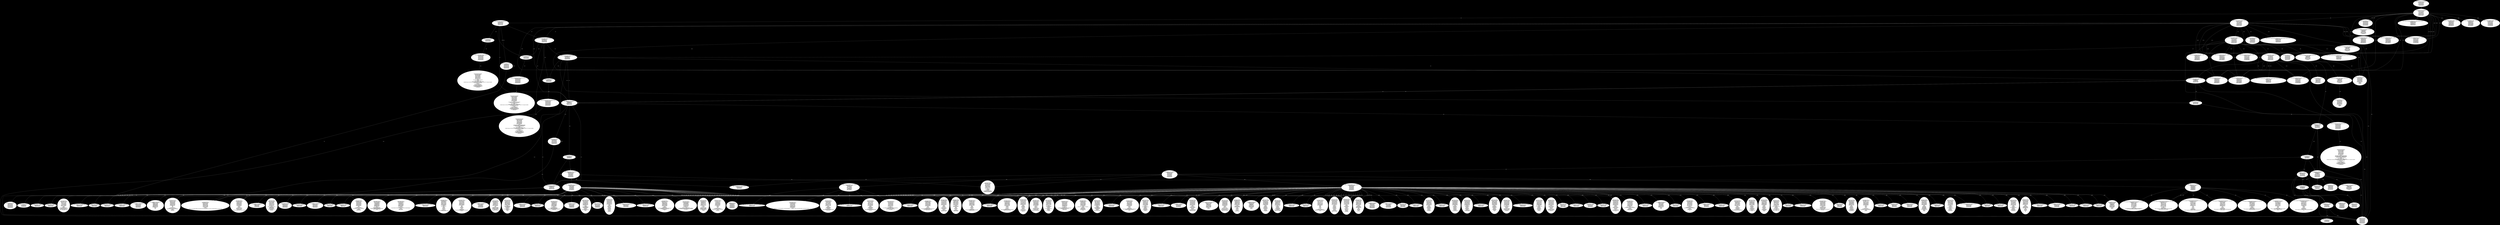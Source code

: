 digraph memory_dump_graph {
graph [bgcolor=black]
_7fff7453af81 [style=filled] [fillcolor=white] [label="GCC_except_table740
 0x7fff7453af81 (128 bytes)
5e3f323440303a38
3a3136007b526566
436f756e74733c73
776966743a3a5265
66436f756e744269
7473543c73776966
743a3a526566436f
756e744973496e6c...
Strings:
^?24@0:8:16
{RefCounts<swift::RefCountBitsT<swift::RefCountIsInline> >=\"refCounts\"{atomic<swift::RefCountBitsT<swift::RefCountIs"]
_7fff68ce71c0 [style=filled] [fillcolor=white] [label="+[Swift._SwiftObject isMemberOfClass:]
 0x7fff68ce71c0 (32 bytes)
554889e548b9f8ff
ffffff7f00004823
0f31c04839d10f94
c05dc30f1f440000"]
_100013260 [style=filled] [fillcolor=white] [label="ProtocolConformancesSection
 0x100013260 (444 bytes)
5f54744331336d65
6d6f727964756d70
6572323944656570
436c617373006400
5f00616c6c007072
6f6d707400000000
456e746572207468
652064756d702074...
Strings:
_TtC13memorydumper29DeepClass
prompt
Enter the dump to run:
You must enter something. Available dumps:
Available dumps are listed here. Pass the desired dumps as arguments, or pass \"all\" to dump all available:
Division results in an overflow
Division by zero
__TEXT
swift_getObjCClassMetadata
_TtCs12_SwiftObject
swift_getTypeContextDescriptor
swift_getExistentialTypeMetadata
objc_addLoadImageFunc
__swift5_proto"]
_1000157b0 [style=filled] [fillcolor=white] [label="ObjC class memorydumper2.DeepClass
 0x1000157b0 (216 bytes)
7857010001000000
c056010001000000
40511e68ff7f0000
0000000038000000
62b5590001000000
0200000000000000
3000000007000000
e800000010000000..."]
_1000157b0 -> _100015778 [color=white] [fontcolor=white] [label="@0"]
_1000157b0 -> _1000156c0 [color=white] [fontcolor=white] [label="@8"]
_1000157b0 -> _7fff681e5140 [color=white] [fontcolor=white] [label="@16"]
_1000157b0 -> _10059b562 [color=white] [fontcolor=white] [label="@32"]
_1000157b0 -> _100012b0c [color=white] [fontcolor=white] [label="@64"]
_1000157b0 -> _10000c400 [color=white] [fontcolor=white] [label="@88"]
_1000157b0 -> _10000c460 [color=white] [fontcolor=white] [label="@96"]
_1000157b0 -> _10000c4c0 [color=white] [fontcolor=white] [label="@104"]
_1000157b0 -> _10000ce90 [color=white] [fontcolor=white] [label="@112"]
_1000157b0 -> _10000c6e0 [color=white] [fontcolor=white] [label="@128"]
_1000157b0 -> _10000c740 [color=white] [fontcolor=white] [label="@136"]
_1000157b0 -> _10000c7a0 [color=white] [fontcolor=white] [label="@144"]
_1000157b0 -> _10000ca00 [color=white] [fontcolor=white] [label="@160"]
_1000157b0 -> _10000ca60 [color=white] [fontcolor=white] [label="@168"]
_1000157b0 -> _10000cac0 [color=white] [fontcolor=white] [label="@176"]
_1000157b0 -> _10000cd20 [color=white] [fontcolor=white] [label="@192"]
_1000157b0 -> _10000cd80 [color=white] [fontcolor=white] [label="@200"]
_1000157b0 -> _10000cde0 [color=white] [fontcolor=white] [label="@208"]
_7fff737056c4 [style=filled] [fillcolor=white] [label="GCC_except_table740
 0x7fff737056c4 (128 bytes)
696e7374616e6365
73526573706f6e64
546f53656c656374
6f723a0073657442
6f756e64734f7269
67696e3a00736574
4672616d654f7269
67696e3a00736574...
Strings:
instancesRespondToSelector:
setBoundsOrigin:
setFrameOrigin:
setContentFilters:
setAutoresizesSubviews:
setMaskView:
isSupported"]
_1000155f0 [style=filled] [fillcolor=white] [label="ObjC class memorydumper2.DeepClassSuper2
 0x1000155f0 (152 bytes)
b855010001000000
4055010001000000
40511e68ff7f0000
0000000028000000
02b9590001000000
0200000000000000
2000000007000000
a800000010000000..."]
_1000155f0 -> _1000155b8 [color=white] [fontcolor=white] [label="@0"]
_1000155f0 -> _100015540 [color=white] [fontcolor=white] [label="@8"]
_1000155f0 -> _7fff681e5140 [color=white] [fontcolor=white] [label="@16"]
_1000155f0 -> _10059b902 [color=white] [fontcolor=white] [label="@32"]
_1000155f0 -> _100012a20 [color=white] [fontcolor=white] [label="@64"]
_1000155f0 -> _10000c400 [color=white] [fontcolor=white] [label="@88"]
_1000155f0 -> _10000c460 [color=white] [fontcolor=white] [label="@96"]
_1000155f0 -> _10000c4c0 [color=white] [fontcolor=white] [label="@104"]
_1000155f0 -> _10000c850 [color=white] [fontcolor=white] [label="@112"]
_1000155f0 -> _10000c6e0 [color=white] [fontcolor=white] [label="@128"]
_1000155f0 -> _10000c740 [color=white] [fontcolor=white] [label="@136"]
_1000155f0 -> _10000c7a0 [color=white] [fontcolor=white] [label="@144"]
_10059b4c0 [style=filled] [fillcolor=white] [label="malloc 0x10059b4c0 (32 bytes)
010008a000000000
3850010001000000
7857010001000000
0000000000000000"]
_10059b4c0 -> _100015038 [color=white] [fontcolor=white] [label="@8"]
_10059b4c0 -> _100015778 [color=white] [fontcolor=white] [label="@16"]
_7fff7377eea7 [style=filled] [fillcolor=white] [label="GCC_except_table740
 0x7fff7377eea7 (128 bytes)
69734e5344696374
696f6e6172795f5f
0069734e534f626a
6563745f5f006973
4e534f7264657265
645365745f5f0069
734e534e756d6265
725f5f0069734e53...
Strings:
isNSDictionary__
isNSObject__
isNSOrderedSet__
isNSNumber__
isNSSet__
isNSString__
isNSTimeZone__
isNSValue__
refCounts
_swi"]
_7fff736fdda4 [style=filled] [fillcolor=white] [label="GCC_except_table740
 0x7fff736fdda4 (128 bytes)
636f6e666f726d73
546f50726f746f63
6f6c3a0072657370
6f6e6473546f5365
6c6563746f723a00
72657461696e0072
656c656173650061
75746f72656c6561...
Strings:
conformsToProtocol:
respondsToSelector:
retain
release
autorelease
retainCount
zone
description
debugDescription
account:didChan"]
_100012a98 [style=filled] [fillcolor=white] [label="nominal type descriptor for memorydumper2.DeepClassSuper3
 0x100012a98 (52 bytes)
500000c028fdffff
e8ffffff0cc9ffff
c40e0000e80a0000
0200000017000000
0400000001000000
1300000014000000
03000000"]
_100012a98 -> _100000004 [color=white] [fontcolor=white] [label="@32"]
_7fff86b79538 [style=filled] [fillcolor=white] [label="ObjC class __NSAtom
 0x7fff86b79538 (40 bytes)
6095b786ff7f0000
0000000000000000
40511e68ff7f0000
0000000010000000
9070500001000000"]
_7fff86b79538 -> _7fff86b79560 [color=white] [fontcolor=white] [label="@0"]
_7fff86b79538 -> _7fff681e5140 [color=white] [fontcolor=white] [label="@16"]
_7fff86b79538 -> _100507090 [color=white] [fontcolor=white] [label="@32"]
_7fff7450fdd1 [style=filled] [fillcolor=white] [label="GCC_except_table740
 0x7fff7450fdd1 (128 bytes)
40343040303a383a
3136403234403332
0063323440303a38
2331360063323440
303a383a31360056
76313640303a3800
5e7b5f4e535a6f6e
653d7d313640303a...
Strings:
@40@0:8:16@24@32
c24@0:8#16
c24@0:8:16
Vv16@0:8
^{_NSZone=}16@0:8
c24@0:8@\"Protocol\"16
@\"NSString\"16@0:8
v32@0:8@16@24
v32@0:8@\""]
_7fff68ce75f0 [style=filled] [fillcolor=white] [label="-[Swift._SwiftObject performSelector:withObject:]
 0x7fff68ce75f0 (16 bytes)
554889e54889d648
89ca5de92ebd0200"]
_10000c6e0 [style=filled] [fillcolor=white] [label="memorydumper2.DeepClassSuper2.b.getter : Swift.Int
 0x10000c6e0 (96 bytes)
554889e54883ec40
4c89e84883c01831
c9488d55e8be2000
00004889c7488975
e04889d6488b45e0
488955d84889c24c
896dd0e8ee580000
488b45d0488b4018..."]
_7fff68ce76e0 [style=filled] [fillcolor=white] [label="+[Swift._SwiftObject description]
 0x7fff68ce76e0 (48 bytes)
554889e55350e87b
ba02004889c34889
c7e89abd02004889
df89c6e880fbe1ff
4889c74883c4085b
5de9ccbb02006690"]
_7fff7377ee7a [style=filled] [fillcolor=white] [label="GCC_except_table740
 0x7fff7377ee7a (128 bytes)
69734e534346436f
6e7374616e745374
72696e675f5f0069
734e53446174615f
5f0069734e534461
74655f5f0069734e
5344696374696f6e
6172795f5f006973...
Strings:
isNSCFConstantString__
isNSData__
isNSDate__
isNSDictionary__
isNSObject__
isNSOrderedSet__
isNSNumber__
isNSSet__
isNSString__"]
_7fff736fdddb [style=filled] [fillcolor=white] [label="GCC_except_table740
 0x7fff736fdddb (128 bytes)
6175746f72656c65
6173650072657461
696e436f756e7400
7a6f6e6500646573
6372697074696f6e
0064656275674465
736372697074696f
6e006163636f756e...
Strings:
autorelease
retainCount
zone
description
debugDescription
account:didChangeWithType:inStore:oldAccount:
changeFromAccount:toAcco"]
_7fff7450fdc3 [style=filled] [fillcolor=white] [label="GCC_except_table740
 0x7fff7450fdc3 (128 bytes)
40333240303a383a
3136403234004034
3040303a383a3136
4032344033320063
323440303a382331
360063323440303a
383a313600567631
3640303a38005e7b...
Strings:
@32@0:8:16@24
@40@0:8:16@24@32
c24@0:8#16
c24@0:8:16
Vv16@0:8
^{_NSZone=}16@0:8
c24@0:8@\"Protocol\"16
@\"NSString\"16@0:8
v32@0:8@1"]
_7fff68ce7220 [style=filled] [fillcolor=white] [label="-[Swift._SwiftObject zone]
 0x7fff68ce7220 (32 bytes)
554889e5e875c002
004885c074025dc3
5de95cc00200662e
0f1f840000000000"]
_100507090 [style=filled] [fillcolor=white] [label="malloc 0x100507090 (32 bytes)
0000088000000000
e87eb686ff7f0000
6095b786ff7f0000
1841858fff7f0000"]
_100507090 -> _7fff86b67ee8 [color=white] [fontcolor=white] [label="@8"]
_100507090 -> _7fff86b79560 [color=white] [fontcolor=white] [label="@16"]
_100507090 -> _7fff8f854118 [color=white] [fontcolor=white] [label="@24"]
_100013230 [style=filled] [fillcolor=white] [label="ProtocolConformancesSection
 0x100013230 (492 bytes)
5f54744331336d65
6d6f727964756d70
6572323135446565
70436c6173735375
7065723300630000
0000000000000000
5f54744331336d65
6d6f727964756d70...
Strings:
_TtC13memorydumper215DeepClassSuper3
_TtC13memorydumper29DeepClass
prompt
Enter the dump to run:
You must enter something. Available dumps:
Available dumps are listed here. Pass the desired dumps as arguments, or pass \"all\" to dump all available:
Division results in an overflow
Division by zero
__TEXT
swift_getObjCClassMetadata
_TtCs12_SwiftObject
swift_getTypeContextDescriptor
swift_getExistentialTypeMetadata
objc_addLoadImageFunc
__swift5_proto"]
_10059b540 [style=filled] [fillcolor=white] [label="malloc 0x10059b540 (32 bytes)
0000088000000000
20a13e82ff7f0000
2880908fff7f0000
3895b786ff7f0000"]
_10059b540 -> _7fff823ea120 [color=white] [fontcolor=white] [label="@8"]
_10059b540 -> _7fff8f908028 [color=white] [fontcolor=white] [label="@16"]
_10059b540 -> _7fff86b79538 [color=white] [fontcolor=white] [label="@24"]
_7fff68d33815 [style=filled] [fillcolor=white] [label="swift::Demangle::Demangler::demangleOperatorIdentifier()::op_char_table
 0x7fff68d33815 (128 bytes)
54232c5200646573
6372697074696f6e
005440224e535374
72696e67222c522c
4300646562756744
6573637269707469
6f6e00636c6f7375
726520617267756d...
Strings:
T#,R
description
T@\"NSString\",R,C
debugDescription
closure argument was escaped in withoutActuallyEscaping block
closure argumen"]
_10059b922 [style=filled] [fillcolor=white] [label="unknown 0x10059b922 (128 bytes)
088000000000384f
010001000000f055
01000100000048a0
8f8fff7f000023dd
6f73ff7f00007825
cf68fe7f00000000
0000000000000000
0000000000000000..."]
_7fff68ce77c0 [style=filled] [fillcolor=white] [label="-[Swift._SwiftObject isNSObject__]
 0x7fff68ce77c0 (16 bytes)
554889e531c05dc3
0f1f840000000000"]
_7fff68ce7370 [style=filled] [fillcolor=white] [label="+[Swift._SwiftObject autorelease]
 0x7fff68ce7370 (16 bytes)
554889e54889f85d
c30f1f8000000000"]
_7fff68ce7300 [style=filled] [fillcolor=white] [label="-[Swift._SwiftObject _tryRetain]
 0x7fff68ce7300 (32 bytes)
554889e5e8c70afb
ff31c94885c00f95
c189c85dc3662e0f
1f84000000000090"]
_7fff8f907ff0 [style=filled] [fillcolor=white] [label="metaclass for Swift._StringBreadcrumbs
 0x7fff8f907ff0 (40 bytes)
48a08f8fff7f0000
48a08f8fff7f0000
2087620001000000
0300000031200100
e086620001000000"]
_7fff8f907ff0 -> _7fff8f8fa048 [color=white] [fontcolor=white] [label="@0"]
_7fff8f907ff0 -> _7fff8f8fa048 [color=white] [fontcolor=white] [label="@8"]
_7fff8f907ff0 -> _100628720 [color=white] [fontcolor=white] [label="@16"]
_7fff8f907ff0 -> _1006286e0 [color=white] [fontcolor=white] [label="@32"]
_7fff7450fde2 [style=filled] [fillcolor=white] [label="GCC_except_table740
 0x7fff7450fde2 (128 bytes)
63323440303a3823
3136006332344030
3a383a3136005676
313640303a38005e
7b5f4e535a6f6e65
3d7d313640303a38
0063323440303a38
402250726f746f63...
Strings:
c24@0:8#16
c24@0:8:16
Vv16@0:8
^{_NSZone=}16@0:8
c24@0:8@\"Protocol\"16
@\"NSString\"16@0:8
v32@0:8@16@24
v32@0:8@\"CKAccountStore\"16"]
_7fff68ce75d0 [style=filled] [fillcolor=white] [label="-[Swift._SwiftObject isEqual:]
 0x7fff68ce75d0 (16 bytes)
554889e531c04839
fa0f94c05dc36690"]
_7fff9005ddc0 [style=filled] [fillcolor=white] [label="Instance of Protocol
 0x7fff9005ddc0 (128 bytes)
c840858fff7f0000
4e2b1f68ff7f0000
0000000000000000
6036858fff7f0000
0000000000000000
3038858fff7f0000
0000000000000000
5038858fff7f0000..."]
_7fff7377ef19 [style=filled] [fillcolor=white] [label="GCC_except_table740
 0x7fff7377ef19 (128 bytes)
726566436f756e74
73005f7377696674
547970654d657461
64617461005f7377
696674547970654e
616d65005f737769
667456616c756500
6465627567517569...
Strings:
refCounts
_swiftTypeMetadata
_swiftTypeName
_swiftValue
debugQuickLookObject
decomposedStringWithCanonicalMapping
automaticallyN"]
_7fff8f8fa048 [style=filled] [fillcolor=white] [label="OBJC_METACLASS_$_Swift._SwiftObject
 0x7fff8f8fa048 (40 bytes)
48a08f8fff7f0000
20a08f8fff7f0000
60ba590001000000
0300000031200100
20b5590001000000"]
_7fff8f8fa048 -> _7fff8f8fa048 [color=white] [fontcolor=white] [label="@0"]
_7fff8f8fa048 -> _7fff8f8fa020 [color=white] [fontcolor=white] [label="@8"]
_7fff8f8fa048 -> _10059ba60 [color=white] [fontcolor=white] [label="@16"]
_7fff8f8fa048 -> _10059b520 [color=white] [fontcolor=white] [label="@32"]
_7fff7450fdae [style=filled] [fillcolor=white] [label="GCC_except_table740
 0x7fff7450fdae (128 bytes)
63323440303a3840
3136004000233136
40303a3800403332
40303a383a313640
3234004034304030
3a383a3136403234
4033320063323440
303a382331360063...
Strings:
c24@0:8@16
#16@0:8
@32@0:8:16@24
@40@0:8:16@24@32
c24@0:8#16
c24@0:8:16
Vv16@0:8
^{_NSZone=}16@0:8
c24@0:8@\"Protocol\"16
@\"NSSt"]
_7fff68d3381a [style=filled] [fillcolor=white] [label="swift::Demangle::Demangler::demangleOperatorIdentifier()::op_char_table
 0x7fff68d3381a (128 bytes)
6465736372697074
696f6e005440224e
53537472696e6722
2c522c4300646562
7567446573637269
7074696f6e00636c
6f73757265206172
67756d656e742077...
Strings:
description
T@\"NSString\",R,C
debugDescription
closure argument was escaped in withoutActuallyEscaping block
closure argument pas"]
_100014f80 [style=filled] [fillcolor=white] [label="_METACLASS_DATA_memorydumper2.DeepClassSuper2
 0x100014f80 (72 bytes)
8100000028000000
2800000000000000
0000000000000000
0032010001000000
0000000000000000
0000000000000000
0000000000000000
0000000000000000..."]
_100014f80 -> _100013200 [color=white] [fontcolor=white] [label="@24"]
_7fff736fdd39 [style=filled] [fillcolor=white] [label="GCC_except_table740
 0x7fff736fdd39 (128 bytes)
706572666f726d53
656c6563746f723a
776974684f626a65
63743a0070657266
6f726d53656c6563
746f723a77697468
4f626a6563743a77
6974684f626a6563...
Strings:
performSelector:withObject:
performSelector:withObject:withObject:
isProxy
isKindOfClass:
isMemberOfClass:
conformsToProtocol:"]
_7fff736fde04 [style=filled] [fillcolor=white] [label="GCC_except_table740
 0x7fff736fde04 (128 bytes)
6465627567446573
6372697074696f6e
006163636f756e74
3a6469644368616e
6765576974685479
70653a696e53746f
72653a6f6c644163
636f756e743a0063...
Strings:
debugDescription
account:didChangeWithType:inStore:oldAccount:
changeFromAccount:toAccount:
addFailureBlock:
defaultProvider"]
_7fff68ce7820 [style=filled] [fillcolor=white] [label="-[Swift._SwiftObject isNSValue__]
 0x7fff68ce7820 (16 bytes)
554889e531c05dc3
0f1f840000000000"]
_7fff7367ffbc [style=filled] [fillcolor=white] [label="GCC_except_table740
 0x7fff7367ffbc (128 bytes)
5f5474437331325f
53776966744f626a
656374005f5f5377
69667456616c7565
005f5f5377696674
4e756c6c005f5f53
776966744e617469
76654e5341727261...
Strings:
_TtCs12_SwiftObject
__SwiftValue
__SwiftNull
__SwiftNativeNSArrayBase
__SwiftNativeNSMutableArrayBase
__SwiftNativeNSDictionaryB"]
_7fff68ce7520 [style=filled] [fillcolor=white] [label="-[Swift._SwiftObject conformsToProtocol:]
 0x7fff68ce7520 (80 bytes)
554889e541565348
85d2743348bbf8ff
ffffff7f00004823
1f74244989d66690
4889df4c89f6e8fd
bb020084c0751a48
89dfe815bc020048
89c34885c075e131...
Strings:
AVSH
[A^]"]
_7fff68ce7420 [style=filled] [fillcolor=white] [label="+[Swift._SwiftObject isSubclassOfClass:]
 0x7fff68ce7420 (48 bytes)
554889e54885ff74
150f1f8000000000
4839d7740d488b7f
084885ff75f231c0
eb02b0010fb6c05d
c30f1f8000000000"]
_100015688 [style=filled] [fillcolor=white] [label="metaclass for memorydumper2.DeepClassSuper3
 0x100015688 (40 bytes)
48a08f8fff7f0000
b855010001000000
40511e68ff7f0000
0000000031200000
c0b4590001000000"]
_100015688 -> _7fff8f8fa048 [color=white] [fontcolor=white] [label="@0"]
_100015688 -> _1000155b8 [color=white] [fontcolor=white] [label="@8"]
_100015688 -> _7fff681e5140 [color=white] [fontcolor=white] [label="@16"]
_100015688 -> _10059b4c0 [color=white] [fontcolor=white] [label="@32"]
_10059b902 [style=filled] [fillcolor=white] [label="unknown 0x10059b902 (128 bytes)
088000000000f04f
010001000000c056
0100010000000000
0000000000000000
088000000000384f
010001000000f055
01000100000048a0
8f8fff7f000023dd..."]
_7fff68ce7200 [style=filled] [fillcolor=white] [label="-[Swift._SwiftObject self]
 0x7fff68ce7200 (16 bytes)
554889e54889f85d
c30f1f8000000000"]
_7fff68d2f383 [style=filled] [fillcolor=white] [label="swift_instantiateObjCClass::ImageInfo
 0x7fff68d2f383 (128 bytes)
686173680054512c
4e2c520066617374
657374456e636f64
696e6700005f5474
437334315f5f5377
6966744e61746976
654e534172726179
57697468436f6e74...
Strings:
hash
TQ,N,R
fastestEncoding
_TtCs41__SwiftNativeNSArrayWithContiguousStorage
_TtCs20_SwiftNSMutableArray
v32@0:8"]
_10059b562 [style=filled] [fillcolor=white] [label="unknown 0x10059b562 (128 bytes)
0880000000006051
0100010000000000
0000000000000000
0000000000000000
088000000000a850
010001000000b057
0100010000000000
000000000000eba5..."]
_7fff736fdd28 [style=filled] [fillcolor=white] [label="GCC_except_table740
 0x7fff736fdd28 (128 bytes)
706572666f726d53
656c6563746f723a
00706572666f726d
53656c6563746f72
3a776974684f626a
6563743a00706572
666f726d53656c65
63746f723a776974...
Strings:
performSelector:
performSelector:withObject:
performSelector:withObject:withObject:
isProxy
isKindOfClass:
isMemberOfClass:
conf"]
_7fff68ce71e0 [style=filled] [fillcolor=white] [label="-[Swift._SwiftObject isMemberOfClass:]
 0x7fff68ce71e0 (32 bytes)
554889e548b9f8ff
ffffff7f00004823
0f31c04839d10f94
c05dc30f1f440000"]
_7fff823e9c68 [style=filled] [fillcolor=white] [label="_OBJC_METACLASS_RO_$_Swift._SwiftObject
 0x7fff823e9c68 (72 bytes)
0300000028000000
2800000000000000
0000000000000000
bcff6773ff7f0000
60973e82ff7f0000
509c3e82ff7f0000
0000000000000000
0000000000000000..."]
_7fff823e9c68 -> _7fff7367ffbc [color=white] [fontcolor=white] [label="@24"]
_7fff823e9c68 -> _7fff823e9760 [color=white] [fontcolor=white] [label="@32"]
_7fff823e9c68 -> _7fff823e9c50 [color=white] [fontcolor=white] [label="@40"]
_7fff68ce7800 [style=filled] [fillcolor=white] [label="-[Swift._SwiftObject isNSString__]
 0x7fff68ce7800 (16 bytes)
554889e531c05dc3
0f1f840000000000"]
_7fff8f8f9510 [style=filled] [fillcolor=white] [label="OBJC_IVAR_$_Swift._SwiftObject with unmangled suffix \".isa\"
 0x7fff8f8f9510 (8 bytes)
0000000000000000"]
_7fff68ce7350 [style=filled] [fillcolor=white] [label="+[Swift._SwiftObject retain]
 0x7fff68ce7350 (16 bytes)
554889e54889f85d
c30f1f8000000000"]
_100628720 [style=filled] [fillcolor=white] [label="malloc 0x100628720 (64 bytes)
23dd6f73ff7f0000
f00d5ee700000000
0000000000000000
0000000000000000
0000000000000000
0000000000000000
0100000000000000
2087620001000000"]
_7fff7377ef09 [style=filled] [fillcolor=white] [label="GCC_except_table740
 0x7fff7377ef09 (128 bytes)
69734e5356616c75
655f5f0069736100
726566436f756e74
73005f7377696674
547970654d657461
64617461005f7377
696674547970654e
616d65005f737769...
Strings:
isNSValue__
refCounts
_swiftTypeMetadata
_swiftTypeName
_swiftValue
debugQuickLookObject
decomposedStringWithCanonicalMappin"]
_7fff7377ee10 [style=filled] [fillcolor=white] [label="GCC_except_table740
 0x7fff7377ee10 (128 bytes)
5f69734465616c6c
6f636174696e6700
5f74727952657461
696e00616c6c6f77
735765616b526566
6572656e63650072
657461696e576561
6b5265666572656e...
Strings:
_isDeallocating
_tryRetain
allowsWeakReference
retainWeakReference
_copyDescription
_cfTypeID
isNSArray__
isNSCFConstantString__"]
_7fff68ce7380 [style=filled] [fillcolor=white] [label="+[Swift._SwiftObject retainCount]
 0x7fff68ce7380 (16 bytes)
554889e548c7c0ff
ffffff5dc30f1f00"]
_7fff8f8fa020 [style=filled] [fillcolor=white] [label="ObjC class Swift._SwiftObject
 0x7fff8f8fa020 (40 bytes)
49a08f8fffff1d00
0000000000000000
40511e68ff7f0000
0000000018000000
40b5590001000000"]
_7fff8f8fa020 -> _7fff681e5140 [color=white] [fontcolor=white] [label="@16"]
_7fff8f8fa020 -> _10059b540 [color=white] [fontcolor=white] [label="@32"]
_7fff7377eeed [style=filled] [fillcolor=white] [label="GCC_except_table740
 0x7fff7377eeed (128 bytes)
69734e5353747269
6e675f5f0069734e
5354696d655a6f6e
655f5f0069734e53
56616c75655f5f00
6973610072656643
6f756e7473005f73
7769667454797065...
Strings:
isNSString__
isNSTimeZone__
isNSValue__
refCounts
_swiftTypeMetadata
_swiftTypeName
_swiftValue
debugQuickLookObject
decompo"]
_7fff7374b8dc [style=filled] [fillcolor=white] [label="GCC_except_table740
 0x7fff7374b8dc (128 bytes)
696e7374616e6365
4d6574686f64466f
7253656c6563746f
723a00696e646578
65734f6641646465
644f626a65637473
006964656e746966
696572466f724f62...
Strings:
instanceMethodForSelector:
indexesOfAddedObjects
identifierForObjectAtopAddedImmutableObject:
_identifiersAtopByIdentifier
_adde"]
_7fff7377eed6 [style=filled] [fillcolor=white] [label="GCC_except_table740
 0x7fff7377eed6 (128 bytes)
69734e534e756d62
65725f5f0069734e
535365745f5f0069
734e53537472696e
675f5f0069734e53
54696d655a6f6e65
5f5f0069734e5356
616c75655f5f0069...
Strings:
isNSNumber__
isNSSet__
isNSString__
isNSTimeZone__
isNSValue__
refCounts
_swiftTypeMetadata
_swiftTypeName
_swiftValue
debug"]
_7fff737084cd [style=filled] [fillcolor=white] [label="GCC_except_table740
 0x7fff737084cd (128 bytes)
646f65734e6f7452
65636f676e697a65
53656c6563746f72
3a0075726c526571
7565737400646174
61436f6e73756d65
720055524c007363
68656d6500697352...
Strings:
doesNotRecognizeSelector:
urlRequest
dataConsumer
scheme
isResourceRequest
isSystemImageRequest
host
initWithURLRequest:data"]
_7fff68d3380a [style=filled] [fillcolor=white] [label="swift::Demangle::Demangler::demangleOperatorIdentifier()::op_char_table
 0x7fff68d3380a (128 bytes)
7375706572636c61
73730054232c5200
6465736372697074
696f6e005440224e
53537472696e6722
2c522c4300646562
7567446573637269
7074696f6e00636c...
Strings:
superclass
T#,R
description
T@\"NSString\",R,C
debugDescription
closure argument was escaped in withoutActuallyEscaping block
clos"]
_7fff68ce75c0 [style=filled] [fillcolor=white] [label="-[Swift._SwiftObject hash]
 0x7fff68ce75c0 (16 bytes)
554889e54889f85d
c30f1f8000000000"]
_7fff823ea090 [style=filled] [fillcolor=white] [label="_OBJC_$_INSTANCE_VARIABLES_Swift._SwiftObject
 0x7fff823ea090 (72 bytes)
2000000002000000
10958f8fff7f0000
15ef7773ff7f0000
981d5174ff7f0000
0300000008000000
18958f8fff7f0000
19ef7773ff7f0000
8daf5374ff7f0000..."]
_7fff823ea090 -> _7fff8f8f9510 [color=white] [fontcolor=white] [label="@8"]
_7fff823ea090 -> _7fff7377ef15 [color=white] [fontcolor=white] [label="@16"]
_7fff823ea090 -> _7fff74511d98 [color=white] [fontcolor=white] [label="@24"]
_7fff823ea090 -> _7fff8f8f9518 [color=white] [fontcolor=white] [label="@40"]
_7fff823ea090 -> _7fff7377ef19 [color=white] [fontcolor=white] [label="@48"]
_7fff823ea090 -> _7fff7453af8d [color=white] [fontcolor=white] [label="@56"]
_100015540 [style=filled] [fillcolor=white] [label="ObjC class memorydumper2.DeepClassSuper1
 0x100015540 (120 bytes)
0855010001000000
20a08f8fff7f0000
40511e68ff7f0000
0000000020000000
22b9590001000000
0200000000000000
1800000007000000
8800000010000000..."]
_100015540 -> _100015508 [color=white] [fontcolor=white] [label="@0"]
_100015540 -> _7fff8f8fa020 [color=white] [fontcolor=white] [label="@8"]
_100015540 -> _7fff681e5140 [color=white] [fontcolor=white] [label="@16"]
_100015540 -> _10059b922 [color=white] [fontcolor=white] [label="@32"]
_100015540 -> _1000129b0 [color=white] [fontcolor=white] [label="@64"]
_100015540 -> _10000c400 [color=white] [fontcolor=white] [label="@88"]
_100015540 -> _10000c460 [color=white] [fontcolor=white] [label="@96"]
_100015540 -> _10000c4c0 [color=white] [fontcolor=white] [label="@104"]
_100015540 -> _10000c570 [color=white] [fontcolor=white] [label="@112"]
_1005070b0 [style=filled] [fillcolor=white] [label="malloc 0x1005070b0 (32 bytes)
0100088006000000
787eb686ff7f0000
0000000000000000
0000000000000000"]
_7fff7450fdbb [style=filled] [fillcolor=white] [label="GCC_except_table740
 0x7fff7450fdbb (128 bytes)
23313640303a3800
40333240303a383a
3136403234004034
3040303a383a3136
4032344033320063
323440303a382331
360063323440303a
383a313600567631...
Strings:
#16@0:8
@32@0:8:16@24
@40@0:8:16@24@32
c24@0:8#16
c24@0:8:16
Vv16@0:8
^{_NSZone=}16@0:8
c24@0:8@\"Protocol\"16
@\"NSString\"16@0:8"]
_100014ec8 [style=filled] [fillcolor=white] [label="_METACLASS_DATA_memorydumper2.DeepClassSuper1
 0x100014ec8 (72 bytes)
8100000028000000
2800000000000000
0000000000000000
d031010001000000
0000000000000000
0000000000000000
0000000000000000
0000000000000000..."]
_100014ec8 -> _1000131d0 [color=white] [fontcolor=white] [label="@24"]
_1000129b0 [style=filled] [fillcolor=white] [label="nominal type descriptor for memorydumper2.DeepClassSuper1
 0x1000129b0 (52 bytes)
5000008010feffff
e8ffffffb4c9ffff
740f000000000000
020000000f000000
0500000001000000
0a0000000b000000
04000000"]
_1000129b0 -> _100000005 [color=white] [fontcolor=white] [label="@32"]
_7fff736fdd1d [style=filled] [fillcolor=white] [label="GCC_except_table740
 0x7fff736fdd1d (128 bytes)
636c617373007365
6c6600706572666f
726d53656c656374
6f723a0070657266
6f726d53656c6563
746f723a77697468
4f626a6563743a00
706572666f726d53...
Strings:
class
self
performSelector:
performSelector:withObject:
performSelector:withObject:withObject:
isProxy
isKindOfClass:
isMemberOf"]
_7fff823ea120 [style=filled] [fillcolor=white] [label="_OBJC_CLASS_RO_$_Swift._SwiftObject
 0x7fff823ea120 (72 bytes)
0200000000000000
1000000000000000
0000000000000000
bcff6773ff7f0000
b09c3e82ff7f0000
509c3e82ff7f0000
90a03e82ff7f0000
0000000000000000..."]
_7fff823ea120 -> _7fff7367ffbc [color=white] [fontcolor=white] [label="@24"]
_7fff823ea120 -> _7fff823e9cb0 [color=white] [fontcolor=white] [label="@32"]
_7fff823ea120 -> _7fff823e9c50 [color=white] [fontcolor=white] [label="@40"]
_7fff823ea120 -> _7fff823ea090 [color=white] [fontcolor=white] [label="@48"]
_7fff823ea120 -> _7fff823ea0d8 [color=white] [fontcolor=white] [label="@64"]
_7fff7374b8c9 [style=filled] [fillcolor=white] [label="GCC_except_table740
 0x7fff7374b8c9 (128 bytes)
6d6574686f64466f
7253656c6563746f
723a00696e737461
6e63654d6574686f
64466f7253656c65
63746f723a00696e
64657865734f6641
646465644f626a65...
Strings:
methodForSelector:
instanceMethodForSelector:
indexesOfAddedObjects
identifierForObjectAtopAddedImmutableObject:
_identifiersAto"]
_7fff68ce7320 [style=filled] [fillcolor=white] [label="-[Swift._SwiftObject allowsWeakReference]
 0x7fff68ce7320 (16 bytes)
554889e5e8670bfb
ff34010fb6c05dc3"]
_7fff681e5140 [style=filled] [fillcolor=white] [label="_objc_empty_cache
 0x7fff681e5140 (128 bytes)
0000000000000000
0000000000000000
0000000000000000
0000000000000000
0000000000000000
0000000000000000
0000000000000000
0000000000000000..."]
_10000c400 [style=filled] [fillcolor=white] [label="memorydumper2.DeepClassSuper1.a.getter : Swift.Int
 0x10000c400 (96 bytes)
554889e54883ec40
4c89e84883c01031
c9488d55e8be2000
00004889c7488975
e04889d6488b45e0
488955d84889c24c
896dd0e8ce5b0000
488b45d0488b4010..."]
_7fff7450fe01 [style=filled] [fillcolor=white] [label="GCC_except_table740
 0x7fff7450fe01 (128 bytes)
5e7b5f4e535a6f6e
653d7d313640303a
380063323440303a
38402250726f746f
636f6c2231360040
224e53537472696e
6722313640303a38
0076333240303a38...
Strings:
^{_NSZone=}16@0:8
c24@0:8@\"Protocol\"16
@\"NSString\"16@0:8
v32@0:8@16@24
v32@0:8@\"CKAccountStore\"16@\"CKStoreAccount\"24
@\"NSObject<"]
_1000131d0 [style=filled] [fillcolor=white] [label="ProtocolConformancesSection
 0x1000131d0 (588 bytes)
5f54744331336d65
6d6f727964756d70
6572323135446565
70436c6173735375
7065723100610000
0000000000000000
5f54744331336d65
6d6f727964756d70...
Strings:
_TtC13memorydumper215DeepClassSuper1
_TtC13memorydumper215DeepClassSuper2
_TtC13memorydumper215DeepClassSuper3
_TtC13memorydumper29DeepClass
prompt
Enter the dump to run:
You must enter something. Available dumps:
Available dumps are listed here. Pass the desired dumps as arguments, or pass \"all\" to dump all available:
Division results in an overflow
Division by zero
__TEXT
swift_getObjCClassMetadata
_TtCs12_SwiftObject
swift_getTypeContextDescriptor
swift_getExistentialTypeMetadata
objc_addLoadImageFunc
__swift5_proto"]
_7fff7377ee20 [style=filled] [fillcolor=white] [label="GCC_except_table740
 0x7fff7377ee20 (128 bytes)
5f74727952657461
696e00616c6c6f77
735765616b526566
6572656e63650072
657461696e576561
6b5265666572656e
6365005f636f7079
4465736372697074...
Strings:
_tryRetain
allowsWeakReference
retainWeakReference
_copyDescription
_cfTypeID
isNSArray__
isNSCFConstantString__
isNSData__
isNS"]
_7fff68ce7170 [style=filled] [fillcolor=white] [label="-[Swift._SwiftObject class]
 0x7fff68ce7170 (32 bytes)
554889e548b8f8ff
ffffff7f00004823
075dc3662e0f1f84
00000000000f1f00"]
_10000c7a0 [style=filled] [fillcolor=white] [label="memorydumper2.DeepClassSuper2.b.modify : Swift.Int
 0x10000c7a0 (64 bytes)
554889e541554883
ec184983c51831c0
89c1ba2100000048
897df04c89ef488b
75f04c896de8e83b
580000488d050e00
0000488b55e84883
c418415d5dc36690"]
_7fff7370e08c [style=filled] [fillcolor=white] [label="GCC_except_table740
 0x7fff7370e08c (128 bytes)
6973537562636c61
73734f66436c6173
733a006c69627261
72794d616e616765
723a70726f766964
654c6f63616c5265
736f757263653a72
65636f7264436c61...
Strings:
isSubclassOfClass:
libraryManager:provideLocalResource:recordClass:completionHandler:
invoke
taskIdentifier
addBarrierBlock:"]
_10000cd80 [style=filled] [fillcolor=white] [label="memorydumper2.DeepClass.d.setter : Swift.Int
 0x10000cd80 (96 bytes)
554889e54883ec40
4c89e84883c02831
c9488d55e8be2100
000048897de04889
c7488975d84889d6
488b45d8488955d0
4889c24c896dc8e8
4a520000488b45c8..."]
_7fff7377eee3 [style=filled] [fillcolor=white] [label="GCC_except_table740
 0x7fff7377eee3 (128 bytes)
69734e535365745f
5f0069734e535374
72696e675f5f0069
734e5354696d655a
6f6e655f5f006973
4e5356616c75655f
5f00697361007265
66436f756e747300...
Strings:
isNSSet__
isNSString__
isNSTimeZone__
isNSValue__
refCounts
_swiftTypeMetadata
_swiftTypeName
_swiftValue
debugQuickLookObje"]
_7fff8f8f9518 [style=filled] [fillcolor=white] [label="OBJC_IVAR_$_Swift._SwiftObject with unmangled suffix \".refCounts\"
 0x7fff8f8f9518 (8 bytes)
0800000000000000"]
_7fff7450fd4d [style=filled] [fillcolor=white] [label="GCC_except_table740
 0x7fff7450fd4d (128 bytes)
76313640303a3800
40323440303a3840
3f31360040323440
303a383a31360076
323440303a384031
3600403f00403136
40303a380040224e
5342756e646c6522...
Strings:
v16@0:8
@24@0:8@?16
@24@0:8:16
v24@0:8@16
@16@0:8
@\"NSBundle\"
@\"NSString\"
v24@0:8@?16
Q16@0:8
c24@0:8@16
#16@0:8
@32@0:8:16"]
_7fff68d33837 [style=filled] [fillcolor=white] [label="swift::Demangle::Demangler::demangleOperatorIdentifier()::op_char_table
 0x7fff68d33837 (128 bytes)
6465627567446573
6372697074696f6e
00636c6f73757265
20617267756d656e
7420776173206573
636170656420696e
20776974686f7574
41637475616c6c79...
Strings:
debugDescription
closure argument was escaped in withoutActuallyEscaping block
closure argument passed as @noescape to Objective"]
_100013200 [style=filled] [fillcolor=white] [label="ProtocolConformancesSection
 0x100013200 (540 bytes)
5f54744331336d65
6d6f727964756d70
6572323135446565
70436c6173735375
7065723200620000
0000000000000000
5f54744331336d65
6d6f727964756d70...
Strings:
_TtC13memorydumper215DeepClassSuper2
_TtC13memorydumper215DeepClassSuper3
_TtC13memorydumper29DeepClass
prompt
Enter the dump to run:
You must enter something. Available dumps:
Available dumps are listed here. Pass the desired dumps as arguments, or pass \"all\" to dump all available:
Division results in an overflow
Division by zero
__TEXT
swift_getObjCClassMetadata
_TtCs12_SwiftObject
swift_getTypeContextDescriptor
swift_getExistentialTypeMetadata
objc_addLoadImageFunc
__swift5_proto"]
_7fff736fdd0d [style=filled] [fillcolor=white] [label="GCC_except_table740
 0x7fff736fdd0d (128 bytes)
6861736800737570
6572636c61737300
636c617373007365
6c6600706572666f
726d53656c656374
6f723a0070657266
6f726d53656c6563
746f723a77697468...
Strings:
hash
superclass
class
self
performSelector:
performSelector:withObject:
performSelector:withObject:withObject:
isProxy
isKindOfC"]
_7fff68ce77f0 [style=filled] [fillcolor=white] [label="-[Swift._SwiftObject isNSSet__]
 0x7fff68ce77f0 (16 bytes)
554889e531c05dc3
0f1f840000000000"]
_7fff736fddf8 [style=filled] [fillcolor=white] [label="GCC_except_table740
 0x7fff736fddf8 (128 bytes)
6465736372697074
696f6e0064656275
6744657363726970
74696f6e00616363
6f756e743a646964
4368616e67655769
7468547970653a69
6e53746f72653a6f...
Strings:
description
debugDescription
account:didChangeWithType:inStore:oldAccount:
changeFromAccount:toAccount:
addFailureBlock:
default"]
_7fff68ce7510 [style=filled] [fillcolor=white] [label="+[Swift._SwiftObject instanceMethodForSelector:]
 0x7fff68ce7510 (16 bytes)
554889e54889d65d
e943bc02000f1f00"]
_7fff68ce71a0 [style=filled] [fillcolor=white] [label="-[Swift._SwiftObject superclass]
 0x7fff68ce71a0 (32 bytes)
554889e548b8f8ff
ffffff7f00004823
07488b40085dc366
0f1f840000000000"]
_10000c850 [style=filled] [fillcolor=white] [label="memorydumper2.DeepClassSuper2.__allocating_init() -> memorydumper2.DeepClassSuper2
 0x10000c850 (48 bytes)
554889e5415550be
20000000ba070000
004c89efe8975700
004989c5e80f0000
004883c408415d5d
c30f1f8000000000"]
_7fff68ce7450 [style=filled] [fillcolor=white] [label="+[Swift._SwiftObject respondsToSelector:]
 0x7fff68ce7450 (48 bytes)
4885d2741d554889
e548b8f8ffffffff
7f00004823074889
c74889d65de906bd
020031c0c3662e0f
1f84000000000090"]
_7fff68ce74f0 [style=filled] [fillcolor=white] [label="-[Swift._SwiftObject methodForSelector:]
 0x7fff68ce74f0 (32 bytes)
554889e553504889
d3e884be02004889
c74889de4883c408
5b5de951bc020090"]
_7fff736fdc58 [style=filled] [fillcolor=white] [label="GCC_except_table740
 0x7fff736fdc58 (128 bytes)
6465616c6c6f6300
706c7567696e4c6f
6164656400706c75
67696e556e6c6f61
646564006163636f
756e744164646564
3a006163636f756e
744368616e676564...
Strings:
dealloc
pluginLoaded
pluginUnloaded
accountAdded:
accountChanged:
accountRemoved:
accountsDidNotChange
donating:
removing:
donat"]
_7fff68ce72e0 [style=filled] [fillcolor=white] [label="-[Swift._SwiftObject retainCount]
 0x7fff68ce72e0 (16 bytes)
554889e55de9e603
fbff660f1f440000"]
_7fff7377ee53 [style=filled] [fillcolor=white] [label="GCC_except_table740
 0x7fff7377ee53 (128 bytes)
5f636f7079446573
6372697074696f6e
005f636654797065
49440069734e5341
727261795f5f0069
734e534346436f6e
7374616e74537472
696e675f5f006973...
Strings:
_copyDescription
_cfTypeID
isNSArray__
isNSCFConstantString__
isNSData__
isNSDate__
isNSDictionary__
isNSObject__
isNSOrderedSet"]
_100015778 [style=filled] [fillcolor=white] [label="metaclass for memorydumper2.DeepClass
 0x100015778 (40 bytes)
48a08f8fff7f0000
8856010001000000
40b9590001000000
0300000031200100
a0b4590001000000"]
_100015778 -> _7fff8f8fa048 [color=white] [fontcolor=white] [label="@0"]
_100015778 -> _100015688 [color=white] [fontcolor=white] [label="@8"]
_100015778 -> _10059b940 [color=white] [fontcolor=white] [label="@16"]
_100015778 -> _10059b4a0 [color=white] [fontcolor=white] [label="@32"]
_10059b4a0 [style=filled] [fillcolor=white] [label="malloc 0x10059b4a0 (32 bytes)
010008a000000000
f050010001000000
0000000000000000
0000000000000000"]
_10059b4a0 -> _1000150f0 [color=white] [fontcolor=white] [label="@8"]
_7fff7371a5fa [style=filled] [fillcolor=white] [label="GCC_except_table740
 0x7fff7371a5fa (128 bytes)
616c6c6f63005f77
65616b4c69627261
72794d616e616765
7200696e69745769
74684c6962726172
794d616e61676572
3a007765616b4c69
62726172794d616e...
Strings:
alloc
_weakLibraryManager
initWithLibraryManager:
weakLibraryManager
setWeakLibraryManager:
_sessionLock
_sizeOfResourcesToUploa"]
_100012b0c [style=filled] [fillcolor=white] [label="nominal type descriptor for memorydumper2.DeepClass
 0x100012b0c (52 bytes)
500000c0b4fcffff
ecfffffff8fefeff
6c0e00007a0a0000
020000001b000000
0400000001000000
1700000018000000
03000000"]
_100012b0c -> _100000004 [color=white] [fontcolor=white] [label="@32"]
_7fff68c96640 [style=filled] [fillcolor=white] [label="swift_deletedMethodError
 0x7fff68c96640 (32 bytes)
554889e5488d35b3
aa090031ff31c0e8
1cfeffff662e0f1f
8400000000006690"]
_7fff68ce74d0 [style=filled] [fillcolor=white] [label="+[Swift._SwiftObject methodForSelector:]
 0x7fff68ce74d0 (32 bytes)
554889e553504889
d3e8a4be02004889
c74889de4883c408
5b5de971bc020090"]
_10000ca00 [style=filled] [fillcolor=white] [label="memorydumper2.DeepClassSuper3.c.getter : Swift.Int
 0x10000ca00 (96 bytes)
554889e54883ec40
4c89e84883c02031
c9488d55e8be2000
00004889c7488975
e04889d6488b45e0
488955d84889c24c
896dd0e8ce550000
488b45d0488b4020..."]
_7fff68ce7600 [style=filled] [fillcolor=white] [label="-[Swift._SwiftObject performSelector:withObject:withObject:]
 0x7fff68ce7600 (32 bytes)
554889e54889d648
89ca4c89c15de91b
bd0200662e0f1f84
00000000000f1f00"]
_7fff68ce72c0 [style=filled] [fillcolor=white] [label="-[Swift._SwiftObject release]
 0x7fff68ce72c0 (16 bytes)
554889e55de9a6fd
faff660f1f440000"]
_7fff736fdd12 [style=filled] [fillcolor=white] [label="GCC_except_table740
 0x7fff736fdd12 (128 bytes)
7375706572636c61
737300636c617373
0073656c66007065
72666f726d53656c
6563746f723a0070
6572666f726d5365
6c6563746f723a77
6974684f626a6563...
Strings:
superclass
class
self
performSelector:
performSelector:withObject:
performSelector:withObject:withObject:
isProxy
isKindOfClass:"]
_7fff68ce7790 [style=filled] [fillcolor=white] [label="-[Swift._SwiftObject isNSData__]
 0x7fff68ce7790 (16 bytes)
554889e531c05dc3
0f1f840000000000"]
_7fff68ce70f0 [style=filled] [fillcolor=white] [label="+[Swift._SwiftObject initialize]
 0x7fff68ce70f0 (16 bytes)
554889e55dc3662e
0f1f840000000000"]
_7fff736fddd3 [style=filled] [fillcolor=white] [label="GCC_except_table740
 0x7fff736fddd3 (128 bytes)
72656c6561736500
6175746f72656c65
6173650072657461
696e436f756e7400
7a6f6e6500646573
6372697074696f6e
0064656275674465
736372697074696f...
Strings:
release
autorelease
retainCount
zone
description
debugDescription
account:didChangeWithType:inStore:oldAccount:
changeFromAccoun"]
_7fff68ce7100 [style=filled] [fillcolor=white] [label="+[Swift._SwiftObject allocWithZone:]
 0x7fff68ce7100 (48 bytes)
554889e553504889
fbe84cc00200ba1f
0000004889df4889
c64883c4085b5de9
dcfbfaff662e0f1f
8400000000006690"]
_7fff7377ee64 [style=filled] [fillcolor=white] [label="GCC_except_table740
 0x7fff7377ee64 (128 bytes)
5f63665479706549
440069734e534172
7261795f5f006973
4e534346436f6e73
74616e7453747269
6e675f5f0069734e
53446174615f5f00
69734e5344617465...
Strings:
_cfTypeID
isNSArray__
isNSCFConstantString__
isNSData__
isNSDate__
isNSDictionary__
isNSObject__
isNSOrderedSet__
isNSNumber__"]
_7fff68ce7130 [style=filled] [fillcolor=white] [label="+[Swift._SwiftObject alloc]
 0x7fff68ce7130 (48 bytes)
554889e553504889
fbe81cc00200ba1f
0000004889df4889
c64883c4085b5de9
acfbfaff662e0f1f
8400000000006690"]
_7fff823e9c50 [style=filled] [fillcolor=white] [label="_OBJC_CLASS_PROTOCOLS_$_Swift._SwiftObject
 0x7fff823e9c50 (24 bytes)
0100000000000000
c0dd0590ff7f0000
0000000000000000"]
_7fff823e9c50 -> _7fff9005ddc0 [color=white] [fontcolor=white] [label="@8"]
_7fff736fdd7c [style=filled] [fillcolor=white] [label="GCC_except_table740
 0x7fff736fdd7c (128 bytes)
697350726f787900
69734b696e644f66
436c6173733a0069
734d656d6265724f
66436c6173733a00
636f6e666f726d73
546f50726f746f63
6f6c3a0072657370...
Strings:
isProxy
isKindOfClass:
isMemberOfClass:
conformsToProtocol:
respondsToSelector:
retain
release
autorelease
retainCount
zone
desc"]
_7fff68ce77d0 [style=filled] [fillcolor=white] [label="-[Swift._SwiftObject isNSOrderedSet__]
 0x7fff68ce77d0 (16 bytes)
554889e531c05dc3
0f1f840000000000"]
_10059b980 [style=filled] [fillcolor=white] [label="Instance of memorydumper2.DeepClass
 0x10059b980 (48 bytes)
b057010001000000
0200000000000000
0100000000000000
0200000000000000
0300000000000000
0400000000000000"]
_10059b980 -> _1000157b0 [color=white] [fontcolor=white] [label="@0"]
_10000c460 [style=filled] [fillcolor=white] [label="memorydumper2.DeepClassSuper1.a.setter : Swift.Int
 0x10000c460 (96 bytes)
554889e54883ec40
4c89e84883c01031
c9488d55e8be2100
000048897de04889
c7488975d84889d6
488b45d8488955d0
4889c24c896dc8e8
6a5b0000488b45c8..."]
_100628702 [style=filled] [fillcolor=white] [label="unknown 0x100628702 (128 bytes)
088000000000507a
3e82ff7f00000000
000000000000d8da
938fff7f000023dd
6f73ff7f0000f00d
5ee7000000000000
0000000000000000
0000000000000000..."]
_7fff68ce7330 [style=filled] [fillcolor=white] [label="-[Swift._SwiftObject retainWeakReference]
 0x7fff68ce7330 (32 bytes)
554889e5e8970afb
ff31c94885c00f95
c189c85dc3662e0f
1f84000000000090"]
_7fff68ce74b0 [style=filled] [fillcolor=white] [label="+[Swift._SwiftObject instancesRespondToSelector:]
 0x7fff68ce74b0 (32 bytes)
554889e54885d274
094889d65de9b6bc
020031c05dc3662e
0f1f840000000000"]
_7fff68ce7760 [style=filled] [fillcolor=white] [label="-[Swift._SwiftObject _cfTypeID]
 0x7fff68ce7760 (16 bytes)
554889e5b8010000
005dc30f1f440000"]
_7fff68ce72d0 [style=filled] [fillcolor=white] [label="-[Swift._SwiftObject autorelease]
 0x7fff68ce72d0 (16 bytes)
554889e55de944be
0200660f1f440000"]
_7fff68ce7210 [style=filled] [fillcolor=white] [label="-[Swift._SwiftObject isProxy]
 0x7fff68ce7210 (16 bytes)
554889e531c05dc3
0f1f840000000000"]
_7fff68ce7620 [style=filled] [fillcolor=white] [label="-[Swift._SwiftObject description]
 0x7fff68ce7620 (96 bytes)
554889e541574156
53504989fe48897d
e0e82afdfaff48bb
f8ffffffff7f0000
49231e4c8d75e04c
89f74889dee88efb
e1ff4989c7488b43
f84c89f74889deff...
Strings:
AWAVSPI
[A^A_]"]
_7fff736fdd23 [style=filled] [fillcolor=white] [label="GCC_except_table740
 0x7fff736fdd23 (128 bytes)
73656c6600706572
666f726d53656c65
63746f723a007065
72666f726d53656c
6563746f723a7769
74684f626a656374
3a00706572666f72
6d53656c6563746f...
Strings:
self
performSelector:
performSelector:withObject:
performSelector:withObject:withObject:
isProxy
isKindOfClass:
isMemberOfClass:"]
_7fff7377ee3f [style=filled] [fillcolor=white] [label="GCC_except_table740
 0x7fff7377ee3f (128 bytes)
72657461696e5765
616b526566657265
6e6365005f636f70
7944657363726970
74696f6e005f6366
5479706549440069
734e534172726179
5f5f0069734e5343...
Strings:
retainWeakReference
_copyDescription
_cfTypeID
isNSArray__
isNSCFConstantString__
isNSData__
isNSDate__
isNSDictionary__
isNSObj"]
_7fff68ce73b0 [style=filled] [fillcolor=white] [label="+[Swift._SwiftObject allowsWeakReference]
 0x7fff68ce73b0 (16 bytes)
554889e5b8010000
005dc30f1f440000"]
_7fff745115ac [style=filled] [fillcolor=white] [label="GCC_except_table740
 0x7fff745115ac (128 bytes)
40323440303a385e
7b5f4e535a6f6e65
3d7d31360040223c
43504c456e67696e
655472616e73706f
727444656c657465
5472616e73706f72
7453636f70655461...
Strings:
@24@0:8^{_NSZone=}16
@\"<CPLEngineTransportDeleteTransportScopeTask>\"
@\"<CPLEngineTransportUpdateTransportScopeTask>\"
@\"CPLResetT"]
_7fff68ce7810 [style=filled] [fillcolor=white] [label="-[Swift._SwiftObject isNSTimeZone__]
 0x7fff68ce7810 (16 bytes)
554889e531c05dc3
0f1f840000000000"]
_1006286e0 [style=filled] [fillcolor=white] [label="malloc 0x1006286e0 (32 bytes)
010008a006000000
c0793e82ff7f0000
0000000000000000
a0da938fff7f0000"]
_7fff736fddf3 [style=filled] [fillcolor=white] [label="GCC_except_table740
 0x7fff736fddf3 (128 bytes)
7a6f6e6500646573
6372697074696f6e
0064656275674465
736372697074696f
6e006163636f756e
743a646964436861
6e67655769746854
7970653a696e5374...
Strings:
zone
description
debugDescription
account:didChangeWithType:inStore:oldAccount:
changeFromAccount:toAccount:
addFailureBlock:"]
_7fff7371a5eb [style=filled] [fillcolor=white] [label="GCC_except_table740
 0x7fff7371a5eb (128 bytes)
616c6c6f63576974
685a6f6e653a0061
6c6c6f63005f7765
616b4c6962726172
794d616e61676572
00696e6974576974
684c696272617279
4d616e616765723a...
Strings:
allocWithZone:
alloc
_weakLibraryManager
initWithLibraryManager:
weakLibraryManager
setWeakLibraryManager:
_sessionLock
_sizeOfR"]
_7fff7450fda6 [style=filled] [fillcolor=white] [label="GCC_except_table740
 0x7fff7450fda6 (128 bytes)
51313640303a3800
63323440303a3840
3136004000233136
40303a3800403332
40303a383a313640
3234004034304030
3a383a3136403234
4033320063323440...
Strings:
Q16@0:8
c24@0:8@16
#16@0:8
@32@0:8:16@24
@40@0:8:16@24@32
c24@0:8#16
c24@0:8:16
Vv16@0:8
^{_NSZone=}16@0:8
c24@0:8@\"Protocol\"1"]
_7fff68ce72f0 [style=filled] [fillcolor=white] [label="-[Swift._SwiftObject _isDeallocating]
 0x7fff68ce72f0 (16 bytes)
554889e5e8970bfb
ff0fb6c05dc36690"]
_10000cac0 [style=filled] [fillcolor=white] [label="memorydumper2.DeepClassSuper3.c.modify : Swift.Int
 0x10000cac0 (64 bytes)
554889e541554883
ec184983c52031c0
89c1ba2100000048
897df04c89ef488b
75f04c896de8e81b
550000488d050e00
0000488b55e84883
c418415d5dc36690"]
_7fff7450fd7a [style=filled] [fillcolor=white] [label="GCC_except_table740
 0x7fff7450fd7a (128 bytes)
40313640303a3800
40224e5342756e64
6c65220040224e53
537472696e672200
76323440303a3840
3f31360051313640
303a380063323440
303a384031360040...
Strings:
@16@0:8
@\"NSBundle\"
@\"NSString\"
v24@0:8@?16
Q16@0:8
c24@0:8@16
#16@0:8
@32@0:8:16@24
@40@0:8:16@24@32
c24@0:8#16
c24@0:8:16"]
_7fff736fdde7 [style=filled] [fillcolor=white] [label="GCC_except_table740
 0x7fff736fdde7 (128 bytes)
72657461696e436f
756e74007a6f6e65
0064657363726970
74696f6e00646562
7567446573637269
7074696f6e006163
636f756e743a6469
644368616e676557...
Strings:
retainCount
zone
description
debugDescription
account:didChangeWithType:inStore:oldAccount:
changeFromAccount:toAccount:
addFail"]
_7fff74511d98 [style=filled] [fillcolor=white] [label="GCC_except_table740
 0x7fff74511d98 (128 bytes)
2300402243504c45
6e67696e6553746f
7265220040223c43
504c456e67696e65
5472616e73706f72
7446657463685363
6f70654c69737443
68616e6765735461...
Strings:
@\"CPLEngineStore\"
@\"<CPLEngineTransportFetchScopeListChangesTask>\"
@\"NSDictionary\"16@0:8
q24@0:8@\"<CPLReference>\"16
q24@0:8@16"]
_7fff68ce73a0 [style=filled] [fillcolor=white] [label="+[Swift._SwiftObject _tryRetain]
 0x7fff68ce73a0 (16 bytes)
554889e5b8010000
005dc30f1f440000"]
_7fff736fdd55 [style=filled] [fillcolor=white] [label="GCC_except_table740
 0x7fff736fdd55 (128 bytes)
706572666f726d53
656c6563746f723a
776974684f626a65
63743a776974684f
626a6563743a0069
7350726f78790069
734b696e644f6643
6c6173733a006973...
Strings:
performSelector:withObject:withObject:
isProxy
isKindOfClass:
isMemberOfClass:
conformsToProtocol:
respondsToSelector:
retain"]
_7fff68ce75e0 [style=filled] [fillcolor=white] [label="-[Swift._SwiftObject performSelector:]
 0x7fff68ce75e0 (16 bytes)
554889e54889d65d
e941bd02000f1f00"]
_10000ca60 [style=filled] [fillcolor=white] [label="memorydumper2.DeepClassSuper3.c.setter : Swift.Int
 0x10000ca60 (96 bytes)
554889e54883ec40
4c89e84883c02031
c9488d55e8be2100
000048897de04889
c7488975d84889d6
488b45d8488955d0
4889c24c896dc8e8
6a550000488b45c8..."]
_1000156c0 [style=filled] [fillcolor=white] [label="ObjC class memorydumper2.DeepClassSuper3
 0x1000156c0 (184 bytes)
8856010001000000
f055010001000000
40511e68ff7f0000
0000000030000000
82b5590001000000
0200000000000000
2800000007000000
c800000010000000..."]
_1000156c0 -> _100015688 [color=white] [fontcolor=white] [label="@0"]
_1000156c0 -> _1000155f0 [color=white] [fontcolor=white] [label="@8"]
_1000156c0 -> _7fff681e5140 [color=white] [fontcolor=white] [label="@16"]
_1000156c0 -> _10059b582 [color=white] [fontcolor=white] [label="@32"]
_1000156c0 -> _100012a98 [color=white] [fontcolor=white] [label="@64"]
_1000156c0 -> _10000c400 [color=white] [fontcolor=white] [label="@88"]
_1000156c0 -> _10000c460 [color=white] [fontcolor=white] [label="@96"]
_1000156c0 -> _10000c4c0 [color=white] [fontcolor=white] [label="@104"]
_1000156c0 -> _10000cb70 [color=white] [fontcolor=white] [label="@112"]
_1000156c0 -> _10000c6e0 [color=white] [fontcolor=white] [label="@128"]
_1000156c0 -> _10000c740 [color=white] [fontcolor=white] [label="@136"]
_1000156c0 -> _10000c7a0 [color=white] [fontcolor=white] [label="@144"]
_1000156c0 -> _10000ca00 [color=white] [fontcolor=white] [label="@160"]
_1000156c0 -> _10000ca60 [color=white] [fontcolor=white] [label="@168"]
_1000156c0 -> _10000cac0 [color=white] [fontcolor=white] [label="@176"]
_10000c740 [style=filled] [fillcolor=white] [label="memorydumper2.DeepClassSuper2.b.setter : Swift.Int
 0x10000c740 (96 bytes)
554889e54883ec40
4c89e84883c01831
c9488d55e8be2100
000048897de04889
c7488975d84889d6
488b45d8488955d0
4889c24c896dc8e8
8a580000488b45c8..."]
_7fff68d33826 [style=filled] [fillcolor=white] [label="swift::Demangle::Demangler::demangleOperatorIdentifier()::op_char_table
 0x7fff68d33826 (128 bytes)
5440224e53537472
696e67222c522c43
0064656275674465
736372697074696f
6e00636c6f737572
6520617267756d65
6e74207761732065
7363617065642069...
Strings:
T@\"NSString\",R,C
debugDescription
closure argument was escaped in withoutActuallyEscaping block
closure argument passed as @noes"]
_7fff7377ee6e [style=filled] [fillcolor=white] [label="GCC_except_table740
 0x7fff7377ee6e (128 bytes)
69734e5341727261
795f5f0069734e53
4346436f6e737461
6e74537472696e67
5f5f0069734e5344
6174615f5f006973
4e53446174655f5f
0069734e53446963...
Strings:
isNSArray__
isNSCFConstantString__
isNSData__
isNSDate__
isNSDictionary__
isNSObject__
isNSOrderedSet__
isNSNumber__
isNSSet__"]
_7fff68ce7780 [style=filled] [fillcolor=white] [label="-[Swift._SwiftObject isNSCFConstantString__]
 0x7fff68ce7780 (16 bytes)
554889e531c05dc3
0f1f840000000000"]
_7fff68ce7740 [style=filled] [fillcolor=white] [label="-[Swift._SwiftObject _copyDescription]
 0x7fff68ce7740 (32 bytes)
554889e5488b3595
1cc126e8debb0200
4889c75dff2526c7
6e19660f1f440000"]
_7fff68ce7360 [style=filled] [fillcolor=white] [label="+[Swift._SwiftObject release]
 0x7fff68ce7360 (16 bytes)
554889e55dc3662e
0f1f840000000000"]
_7fff68ce7240 [style=filled] [fillcolor=white] [label="-[Swift._SwiftObject doesNotRecognizeSelector:]
 0x7fff68ce7240 (96 bytes)
554889e541574156
53504989d648bbf8
ffffffff7f000048
231f4889dfe810bf
020031c984c00f94
c1448d7c092b4889
dfe8f0be02004889
c34c89f7e8c7c102...
Strings:
AWAVSPI"]
_7fff74512abd [style=filled] [fillcolor=white] [label="GCC_except_table740
 0x7fff74512abd (128 bytes)
76323440303a383a
3136005e3f313640
303a380076323440
303a385e3f313600
5e7b6f626a635f69
7661723d7d313640
303a380076323440
303a385e7b6f626a...
Strings:
v24@0:8:16
^?16@0:8
v24@0:8^?16
^{objc_ivar=}16@0:8
v24@0:8^{objc_ivar=}16
c32@0:8@16@?24
c48@0:8@16@24^@32@?40
c40@0:8@16@24@?3"]
_7fff73708f62 [style=filled] [fillcolor=white] [label="GCC_except_table740
 0x7fff73708f62 (128 bytes)
696e697469616c69
7a65007061727365
723a706172736545
72726f724f636375
727265643a00696e
6974576974685554
4638537472696e67
3a007265706f7274...
Strings:
initialize
parser:parseErrorOccurred:
initWithUTF8String:
reportErrorWithCode:userInfo:
lengthOfBytesUsingEncoding:
set_parserCo"]
_7fff7377ef15 [style=filled] [fillcolor=white] [label="GCC_except_table740
 0x7fff7377ef15 (128 bytes)
6973610072656643
6f756e7473005f73
7769667454797065
4d65746164617461
005f737769667454
7970654e616d6500
5f73776966745661
6c75650064656275...
Strings:
refCounts
_swiftTypeMetadata
_swiftTypeName
_swiftValue
debugQuickLookObject
decomposedStringWithCanonicalMapping
automatica"]
_7fff736fdd93 [style=filled] [fillcolor=white] [label="GCC_except_table740
 0x7fff736fdd93 (128 bytes)
69734d656d626572
4f66436c6173733a
00636f6e666f726d
73546f50726f746f
636f6c3a00726573
706f6e6473546f53
656c6563746f723a
0072657461696e00...
Strings:
isMemberOfClass:
conformsToProtocol:
respondsToSelector:
retain
release
autorelease
retainCount
zone
description
debugDescriptio"]
_1000155b8 [style=filled] [fillcolor=white] [label="metaclass for memorydumper2.DeepClassSuper2
 0x1000155b8 (40 bytes)
48a08f8fff7f0000
0855010001000000
40511e68ff7f0000
0000000031200000
e0b4590001000000"]
_1000155b8 -> _7fff8f8fa048 [color=white] [fontcolor=white] [label="@0"]
_1000155b8 -> _100015508 [color=white] [fontcolor=white] [label="@8"]
_1000155b8 -> _7fff681e5140 [color=white] [fontcolor=white] [label="@16"]
_1000155b8 -> _10059b4e0 [color=white] [fontcolor=white] [label="@32"]
_7fff68ce73c0 [style=filled] [fillcolor=white] [label="+[Swift._SwiftObject retainWeakReference]
 0x7fff68ce73c0 (16 bytes)
554889e5b8010000
005dc30f1f440000"]
_7fff823ea0d8 [style=filled] [fillcolor=white] [label="_OBJC_$_PROP_LIST_Swift._SwiftObject
 0x7fff823ea0d8 (72 bytes)
1000000004000000
83f3d268ff7f0000
0538d368ff7f0000
0a38d368ff7f0000
1538d368ff7f0000
1a38d368ff7f0000
2638d368ff7f0000
3738d368ff7f0000..."]
_7fff823ea0d8 -> _7fff68d2f383 [color=white] [fontcolor=white] [label="@8"]
_7fff823ea0d8 -> _7fff68d33805 [color=white] [fontcolor=white] [label="@16"]
_7fff823ea0d8 -> _7fff68d3380a [color=white] [fontcolor=white] [label="@24"]
_7fff823ea0d8 -> _7fff68d33815 [color=white] [fontcolor=white] [label="@32"]
_7fff823ea0d8 -> _7fff68d3381a [color=white] [fontcolor=white] [label="@40"]
_7fff823ea0d8 -> _7fff68d33826 [color=white] [fontcolor=white] [label="@48"]
_7fff823ea0d8 -> _7fff68d33837 [color=white] [fontcolor=white] [label="@56"]
_7fff823ea0d8 -> _7fff68d33826 [color=white] [fontcolor=white] [label="@64"]
_7fff68ce7160 [style=filled] [fillcolor=white] [label="+[Swift._SwiftObject class]
 0x7fff68ce7160 (16 bytes)
554889e54889f85d
c30f1f8000000000"]
_7fff8f854118 [style=filled] [fillcolor=white] [label="ObjC class NSObject
 0x7fff8f854118 (40 bytes)
f040858fff7f0000
0000000000000000
40b7590001000000
0300000010800100
0441600001000000"]
_10059b520 [style=filled] [fillcolor=white] [label="malloc 0x10059b520 (32 bytes)
010008a006000000
689c3e82ff7f0000
f07f908fff7f0000
0000000000000000"]
_10059b520 -> _7fff823e9c68 [color=white] [fontcolor=white] [label="@8"]
_10059b520 -> _7fff8f907ff0 [color=white] [fontcolor=white] [label="@16"]
_7fff68ce7680 [style=filled] [fillcolor=white] [label="-[Swift._SwiftObject debugDescription]
 0x7fff68ce7680 (96 bytes)
554889e541574156
53504989fe48897d
e0e8cafcfaff48bb
f8ffffffff7f0000
49231e4c8d75e04c
89f74889dee82efb
e1ff4989c7488b43
f84c89f74889deff...
Strings:
AWAVSPI
[A^A_]"]
_7fff7453af8d [style=filled] [fillcolor=white] [label="GCC_except_table740
 0x7fff7453af8d (128 bytes)
7b526566436f756e
74733c7377696674
3a3a526566436f75
6e7442697473543c
73776966743a3a52
6566436f756e7449
73496e6c696e653e
203e3d2272656643...
Strings:
{RefCounts<swift::RefCountBitsT<swift::RefCountIsInline> >=\"refCounts\"{atomic<swift::RefCountBitsT<swift::RefCountIsInline> >=\"_"]
_7fff7377ee91 [style=filled] [fillcolor=white] [label="GCC_except_table740
 0x7fff7377ee91 (128 bytes)
69734e5344617461
5f5f0069734e5344
6174655f5f006973
4e5344696374696f
6e6172795f5f0069
734e534f626a6563
745f5f0069734e53
4f72646572656453...
Strings:
isNSData__
isNSDate__
isNSDictionary__
isNSObject__
isNSOrderedSet__
isNSNumber__
isNSSet__
isNSString__
isNSTimeZone__
isNSValu"]
_1000150f0 [style=filled] [fillcolor=white] [label="_METACLASS_DATA_memorydumper2.DeepClass
 0x1000150f0 (72 bytes)
8100000028000000
2800000000000000
0000000000000000
6032010001000000
0000000000000000
0000000000000000
0000000000000000
0000000000000000..."]
_1000150f0 -> _100013260 [color=white] [fontcolor=white] [label="@24"]
_100012a20 [style=filled] [fillcolor=white] [label="nominal type descriptor for memorydumper2.DeepClassSuper2
 0x100012a20 (52 bytes)
500000c0a0fdffff
e8ffffff64c9ffff
200f00005a0b0000
0200000013000000
0400000001000000
0f00000010000000
03000000"]
_100012a20 -> _100000004 [color=white] [fontcolor=white] [label="@32"]
_7fff68ce7190 [style=filled] [fillcolor=white] [label="+[Swift._SwiftObject superclass]
 0x7fff68ce7190 (16 bytes)
554889e5488b4708
5dc3660f1f440000"]
_10000ce90 [style=filled] [fillcolor=white] [label="memorydumper2.DeepClass.__allocating_init() -> memorydumper2.DeepClass
 0x10000ce90 (48 bytes)
554889e5415550be
30000000ba070000
004c89efe8575100
004989c5e88f1300
004883c408415d5d
c30f1f8000000000"]
_7fff7377eefa [style=filled] [fillcolor=white] [label="GCC_except_table740
 0x7fff7377eefa (128 bytes)
69734e5354696d65
5a6f6e655f5f0069
734e5356616c7565
5f5f006973610072
6566436f756e7473
005f737769667454
7970654d65746164
617461005f737769...
Strings:
isNSTimeZone__
isNSValue__
refCounts
_swiftTypeMetadata
_swiftTypeName
_swiftValue
debugQuickLookObject
decomposedStringWith"]
_10059ba60 [style=filled] [fillcolor=white] [label="malloc 0x10059ba60 (64 bytes)
0000000000000000
0000000000000000
1ddd6f73ff7f0000
28d141e700000000
0000000000000000
0000000000000000
0100000000000000
60ba590001000000"]
_10059ba60 -> _7fff736fdd1d [color=white] [fontcolor=white] [label="@16"]
_10059ba60 -> _10059ba60 [color=white] [fontcolor=white] [label="@56"]
_7fff68ce77b0 [style=filled] [fillcolor=white] [label="-[Swift._SwiftObject isNSDictionary__]
 0x7fff68ce77b0 (16 bytes)
554889e531c05dc3
0f1f840000000000"]
_7fff823e9cb0 [style=filled] [fillcolor=white] [label="_OBJC_$_INSTANCE_METHODS_Swift._SwiftObject
 0x7fff823e9cb0 (992 bytes)
1b00000029000000
58dc6f73ff7f0000
4dfd5074ff7f0000
d073ce68ff7f0000
04dd6f73ff7f0000
aefd5074ff7f0000
d075ce68ff7f0000
0ddd6f73ff7f0000..."]
_7fff823e9cb0 -> _7fff736fdc58 [color=white] [fontcolor=white] [label="@8"]
_7fff823e9cb0 -> _7fff7450fd4d [color=white] [fontcolor=white] [label="@16"]
_7fff823e9cb0 -> _7fff68ce73d0 [color=white] [fontcolor=white] [label="@24"]
_7fff823e9cb0 -> _7fff736fdd04 [color=white] [fontcolor=white] [label="@32"]
_7fff823e9cb0 -> _7fff7450fdae [color=white] [fontcolor=white] [label="@40"]
_7fff823e9cb0 -> _7fff68ce75d0 [color=white] [fontcolor=white] [label="@48"]
_7fff823e9cb0 -> _7fff736fdd0d [color=white] [fontcolor=white] [label="@56"]
_7fff823e9cb0 -> _7fff7450fda6 [color=white] [fontcolor=white] [label="@64"]
_7fff823e9cb0 -> _7fff68ce75c0 [color=white] [fontcolor=white] [label="@72"]
_7fff823e9cb0 -> _7fff736fdd12 [color=white] [fontcolor=white] [label="@80"]
_7fff823e9cb0 -> _7fff7450fdbb [color=white] [fontcolor=white] [label="@88"]
_7fff823e9cb0 -> _7fff68ce71a0 [color=white] [fontcolor=white] [label="@96"]
_7fff823e9cb0 -> _7fff736fdd1d [color=white] [fontcolor=white] [label="@104"]
_7fff823e9cb0 -> _7fff7450fdbb [color=white] [fontcolor=white] [label="@112"]
_7fff823e9cb0 -> _7fff68ce7170 [color=white] [fontcolor=white] [label="@120"]
_7fff823e9cb0 -> _7fff736fdd23 [color=white] [fontcolor=white] [label="@128"]
_7fff823e9cb0 -> _7fff7450fd7a [color=white] [fontcolor=white] [label="@136"]
_7fff823e9cb0 -> _7fff68ce7200 [color=white] [fontcolor=white] [label="@144"]
_7fff823e9cb0 -> _7fff736fdd28 [color=white] [fontcolor=white] [label="@152"]
_7fff823e9cb0 -> _7fff7450fd61 [color=white] [fontcolor=white] [label="@160"]
_7fff823e9cb0 -> _7fff68ce75e0 [color=white] [fontcolor=white] [label="@168"]
_7fff823e9cb0 -> _7fff736fdd39 [color=white] [fontcolor=white] [label="@176"]
_7fff823e9cb0 -> _7fff7450fdc3 [color=white] [fontcolor=white] [label="@184"]
_7fff823e9cb0 -> _7fff68ce75f0 [color=white] [fontcolor=white] [label="@192"]
_7fff823e9cb0 -> _7fff736fdd55 [color=white] [fontcolor=white] [label="@200"]
_7fff823e9cb0 -> _7fff7450fdd1 [color=white] [fontcolor=white] [label="@208"]
_7fff823e9cb0 -> _7fff68ce7600 [color=white] [fontcolor=white] [label="@216"]
_7fff823e9cb0 -> _7fff736fdd7c [color=white] [fontcolor=white] [label="@224"]
_7fff823e9cb0 -> _7fff7450fd19 [color=white] [fontcolor=white] [label="@232"]
_7fff823e9cb0 -> _7fff68ce7210 [color=white] [fontcolor=white] [label="@240"]
_7fff823e9cb0 -> _7fff736fdd84 [color=white] [fontcolor=white] [label="@248"]
_7fff823e9cb0 -> _7fff7450fde2 [color=white] [fontcolor=white] [label="@256"]
_7fff823e9cb0 -> _7fff68ce73e0 [color=white] [fontcolor=white] [label="@264"]
_7fff823e9cb0 -> _7fff736fdd93 [color=white] [fontcolor=white] [label="@272"]
_7fff823e9cb0 -> _7fff7450fde2 [color=white] [fontcolor=white] [label="@280"]
_7fff823e9cb0 -> _7fff68ce71e0 [color=white] [fontcolor=white] [label="@288"]
_7fff823e9cb0 -> _7fff736fdda4 [color=white] [fontcolor=white] [label="@296"]
_7fff823e9cb0 -> _7fff7450fdae [color=white] [fontcolor=white] [label="@304"]
_7fff823e9cb0 -> _7fff68ce7520 [color=white] [fontcolor=white] [label="@312"]
_7fff823e9cb0 -> _7fff736fddb8 [color=white] [fontcolor=white] [label="@320"]
_7fff823e9cb0 -> _7fff7450fded [color=white] [fontcolor=white] [label="@328"]
_7fff823e9cb0 -> _7fff68ce7480 [color=white] [fontcolor=white] [label="@336"]
_7fff823e9cb0 -> _7fff736fddcc [color=white] [fontcolor=white] [label="@344"]
_7fff823e9cb0 -> _7fff7450fd7a [color=white] [fontcolor=white] [label="@352"]
_7fff823e9cb0 -> _7fff68ce72a0 [color=white] [fontcolor=white] [label="@360"]
_7fff823e9cb0 -> _7fff736fddd3 [color=white] [fontcolor=white] [label="@368"]
_7fff823e9cb0 -> _7fff7450fd4d [color=white] [fontcolor=white] [label="@376"]
_7fff823e9cb0 -> _7fff68ce72c0 [color=white] [fontcolor=white] [label="@384"]
_7fff823e9cb0 -> _7fff736fdddb [color=white] [fontcolor=white] [label="@392"]
_7fff823e9cb0 -> _7fff7450fd7a [color=white] [fontcolor=white] [label="@400"]
_7fff823e9cb0 -> _7fff68ce72d0 [color=white] [fontcolor=white] [label="@408"]
_7fff823e9cb0 -> _7fff736fdde7 [color=white] [fontcolor=white] [label="@416"]
_7fff823e9cb0 -> _7fff7450fda6 [color=white] [fontcolor=white] [label="@424"]
_7fff823e9cb0 -> _7fff68ce72e0 [color=white] [fontcolor=white] [label="@432"]
_7fff823e9cb0 -> _7fff736fddf3 [color=white] [fontcolor=white] [label="@440"]
_7fff823e9cb0 -> _7fff7450fe01 [color=white] [fontcolor=white] [label="@448"]
_7fff823e9cb0 -> _7fff68ce7220 [color=white] [fontcolor=white] [label="@456"]
_7fff823e9cb0 -> _7fff736fddf8 [color=white] [fontcolor=white] [label="@464"]
_7fff823e9cb0 -> _7fff7450fd7a [color=white] [fontcolor=white] [label="@472"]
_7fff823e9cb0 -> _7fff68ce7620 [color=white] [fontcolor=white] [label="@480"]
_7fff823e9cb0 -> _7fff736fde04 [color=white] [fontcolor=white] [label="@488"]
_7fff823e9cb0 -> _7fff7450fd7a [color=white] [fontcolor=white] [label="@496"]
_7fff823e9cb0 -> _7fff68ce7680 [color=white] [fontcolor=white] [label="@504"]
_7fff823e9cb0 -> _7fff737084cd [color=white] [fontcolor=white] [label="@512"]
_7fff823e9cb0 -> _7fff74512abd [color=white] [fontcolor=white] [label="@520"]
_7fff823e9cb0 -> _7fff68ce7240 [color=white] [fontcolor=white] [label="@528"]
_7fff823e9cb0 -> _7fff7374b8c9 [color=white] [fontcolor=white] [label="@536"]
_7fff823e9cb0 -> _7fff7453af81 [color=white] [fontcolor=white] [label="@544"]
_7fff823e9cb0 -> _7fff68ce74f0 [color=white] [fontcolor=white] [label="@552"]
_7fff823e9cb0 -> _7fff7377ee10 [color=white] [fontcolor=white] [label="@560"]
_7fff823e9cb0 -> _7fff7450fd19 [color=white] [fontcolor=white] [label="@568"]
_7fff823e9cb0 -> _7fff68ce72f0 [color=white] [fontcolor=white] [label="@576"]
_7fff823e9cb0 -> _7fff7377ee20 [color=white] [fontcolor=white] [label="@584"]
_7fff823e9cb0 -> _7fff7450fd19 [color=white] [fontcolor=white] [label="@592"]
_7fff823e9cb0 -> _7fff68ce7300 [color=white] [fontcolor=white] [label="@600"]
_7fff823e9cb0 -> _7fff7377ee2b [color=white] [fontcolor=white] [label="@608"]
_7fff823e9cb0 -> _7fff7450fd19 [color=white] [fontcolor=white] [label="@616"]
_7fff823e9cb0 -> _7fff68ce7320 [color=white] [fontcolor=white] [label="@624"]
_7fff823e9cb0 -> _7fff7377ee3f [color=white] [fontcolor=white] [label="@632"]
_7fff823e9cb0 -> _7fff7450fd19 [color=white] [fontcolor=white] [label="@640"]
_7fff823e9cb0 -> _7fff68ce7330 [color=white] [fontcolor=white] [label="@648"]
_7fff823e9cb0 -> _7fff7377ee53 [color=white] [fontcolor=white] [label="@656"]
_7fff823e9cb0 -> _7fff7450fd7a [color=white] [fontcolor=white] [label="@664"]
_7fff823e9cb0 -> _7fff68ce7740 [color=white] [fontcolor=white] [label="@672"]
_7fff823e9cb0 -> _7fff7377ee64 [color=white] [fontcolor=white] [label="@680"]
_7fff823e9cb0 -> _7fff7450fda6 [color=white] [fontcolor=white] [label="@688"]
_7fff823e9cb0 -> _7fff68ce7760 [color=white] [fontcolor=white] [label="@696"]
_7fff823e9cb0 -> _7fff7377ee6e [color=white] [fontcolor=white] [label="@704"]
_7fff823e9cb0 -> _7fff7450fd19 [color=white] [fontcolor=white] [label="@712"]
_7fff823e9cb0 -> _7fff68ce7770 [color=white] [fontcolor=white] [label="@720"]
_7fff823e9cb0 -> _7fff7377ee7a [color=white] [fontcolor=white] [label="@728"]
_7fff823e9cb0 -> _7fff7450fd19 [color=white] [fontcolor=white] [label="@736"]
_7fff823e9cb0 -> _7fff68ce7780 [color=white] [fontcolor=white] [label="@744"]
_7fff823e9cb0 -> _7fff7377ee91 [color=white] [fontcolor=white] [label="@752"]
_7fff823e9cb0 -> _7fff7450fd19 [color=white] [fontcolor=white] [label="@760"]
_7fff823e9cb0 -> _7fff68ce7790 [color=white] [fontcolor=white] [label="@768"]
_7fff823e9cb0 -> _7fff7377ee9c [color=white] [fontcolor=white] [label="@776"]
_7fff823e9cb0 -> _7fff7450fd19 [color=white] [fontcolor=white] [label="@784"]
_7fff823e9cb0 -> _7fff68ce77a0 [color=white] [fontcolor=white] [label="@792"]
_7fff823e9cb0 -> _7fff7377eea7 [color=white] [fontcolor=white] [label="@800"]
_7fff823e9cb0 -> _7fff7450fd19 [color=white] [fontcolor=white] [label="@808"]
_7fff823e9cb0 -> _7fff68ce77b0 [color=white] [fontcolor=white] [label="@816"]
_7fff823e9cb0 -> _7fff7377eeb8 [color=white] [fontcolor=white] [label="@824"]
_7fff823e9cb0 -> _7fff7450fd19 [color=white] [fontcolor=white] [label="@832"]
_7fff823e9cb0 -> _7fff68ce77c0 [color=white] [fontcolor=white] [label="@840"]
_7fff823e9cb0 -> _7fff7377eec5 [color=white] [fontcolor=white] [label="@848"]
_7fff823e9cb0 -> _7fff7450fd19 [color=white] [fontcolor=white] [label="@856"]
_7fff823e9cb0 -> _7fff68ce77d0 [color=white] [fontcolor=white] [label="@864"]
_7fff823e9cb0 -> _7fff7377eed6 [color=white] [fontcolor=white] [label="@872"]
_7fff823e9cb0 -> _7fff7450fd19 [color=white] [fontcolor=white] [label="@880"]
_7fff823e9cb0 -> _7fff68ce77e0 [color=white] [fontcolor=white] [label="@888"]
_7fff823e9cb0 -> _7fff7377eee3 [color=white] [fontcolor=white] [label="@896"]
_7fff823e9cb0 -> _7fff7450fd19 [color=white] [fontcolor=white] [label="@904"]
_7fff823e9cb0 -> _7fff68ce77f0 [color=white] [fontcolor=white] [label="@912"]
_7fff823e9cb0 -> _7fff7377eeed [color=white] [fontcolor=white] [label="@920"]
_7fff823e9cb0 -> _7fff7450fd19 [color=white] [fontcolor=white] [label="@928"]
_7fff823e9cb0 -> _7fff68ce7800 [color=white] [fontcolor=white] [label="@936"]
_7fff823e9cb0 -> _7fff7377eefa [color=white] [fontcolor=white] [label="@944"]
_7fff823e9cb0 -> _7fff7450fd19 [color=white] [fontcolor=white] [label="@952"]
_7fff823e9cb0 -> _7fff68ce7810 [color=white] [fontcolor=white] [label="@960"]
_7fff823e9cb0 -> _7fff7377ef09 [color=white] [fontcolor=white] [label="@968"]
_7fff823e9cb0 -> _7fff7450fd19 [color=white] [fontcolor=white] [label="@976"]
_7fff823e9cb0 -> _7fff68ce7820 [color=white] [fontcolor=white] [label="@984"]
_7fff68ce7390 [style=filled] [fillcolor=white] [label="+[Swift._SwiftObject _isDeallocating]
 0x7fff68ce7390 (16 bytes)
554889e531c05dc3
0f1f840000000000"]
_7fff68ce73d0 [style=filled] [fillcolor=white] [label="-[Swift._SwiftObject dealloc]
 0x7fff68ce73d0 (16 bytes)
554889e55de9260e
fbff660f1f440000"]
_10000c4c0 [style=filled] [fillcolor=white] [label="memorydumper2.DeepClassSuper1.a.modify : Swift.Int
 0x10000c4c0 (64 bytes)
554889e541554883
ec184983c51031c0
89c1ba2100000048
897df04c89ef488b
75f04c896de8e81b
5b0000488d050e00
0000488b55e84883
c418415d5dc36690"]
_7fff8f908028 [style=filled] [fillcolor=white] [label="ObjC class Swift._StringBreadcrumbs
 0x7fff8f908028 (104 bytes)
f07f908fff7f0000
20a08f8fff7f0000
40511e68ff7f0000
0000000028000000
0287620001000000
0200000000000000
2000000007000000
7800000010000000..."]
_7fff8f908028 -> _7fff8f907ff0 [color=white] [fontcolor=white] [label="@0"]
_7fff8f908028 -> _7fff8f8fa020 [color=white] [fontcolor=white] [label="@8"]
_7fff8f908028 -> _7fff681e5140 [color=white] [fontcolor=white] [label="@16"]
_7fff8f908028 -> _100628702 [color=white] [fontcolor=white] [label="@32"]
_7fff8f908028 -> _7fff68d1c744 [color=white] [fontcolor=white] [label="@64"]
_7fff8f908028 -> _7fff68c96640 [color=white] [fontcolor=white] [label="@96"]
_7fff68ce7710 [style=filled] [fillcolor=white] [label="+[Swift._SwiftObject debugDescription]
 0x7fff68ce7710 (48 bytes)
554889e55350e84b
ba02004889c34889
c7e86abd02004889
df89c6e850fbe1ff
4889c74883c4085b
5de99cbb02006690"]
_100015038 [style=filled] [fillcolor=white] [label="_METACLASS_DATA_memorydumper2.DeepClassSuper3
 0x100015038 (72 bytes)
8100000028000000
2800000000000000
0000000000000000
3032010001000000
0000000000000000
0000000000000000
0000000000000000
0000000000000000..."]
_100015038 -> _100013230 [color=white] [fontcolor=white] [label="@24"]
_10059b500 [style=filled] [fillcolor=white] [label="malloc 0x10059b500 (32 bytes)
010008a000000000
c84e010001000000
b855010001000000
0000000000000000"]
_10059b500 -> _100014ec8 [color=white] [fontcolor=white] [label="@8"]
_10059b500 -> _1000155b8 [color=white] [fontcolor=white] [label="@16"]
_7fff823e9760 [style=filled] [fillcolor=white] [label="_OBJC_$_CLASS_METHODS_Swift._SwiftObject
 0x7fff823e9760 (536 bytes)
1b00000016000000
12dd6f73ff7f0000
bbfd5074ff7f0000
9071ce68ff7f0000
1ddd6f73ff7f0000
bbfd5074ff7f0000
6071ce68ff7f0000
93dd6f73ff7f0000..."]
_7fff823e9760 -> _7fff736fdd12 [color=white] [fontcolor=white] [label="@8"]
_7fff823e9760 -> _7fff7450fdbb [color=white] [fontcolor=white] [label="@16"]
_7fff823e9760 -> _7fff68ce7190 [color=white] [fontcolor=white] [label="@24"]
_7fff823e9760 -> _7fff736fdd1d [color=white] [fontcolor=white] [label="@32"]
_7fff823e9760 -> _7fff7450fdbb [color=white] [fontcolor=white] [label="@40"]
_7fff823e9760 -> _7fff68ce7160 [color=white] [fontcolor=white] [label="@48"]
_7fff823e9760 -> _7fff736fdd93 [color=white] [fontcolor=white] [label="@56"]
_7fff823e9760 -> _7fff7450fde2 [color=white] [fontcolor=white] [label="@64"]
_7fff823e9760 -> _7fff68ce71c0 [color=white] [fontcolor=white] [label="@72"]
_7fff823e9760 -> _7fff736fdda4 [color=white] [fontcolor=white] [label="@80"]
_7fff823e9760 -> _7fff7450fdae [color=white] [fontcolor=white] [label="@88"]
_7fff823e9760 -> _7fff68ce7570 [color=white] [fontcolor=white] [label="@96"]
_7fff823e9760 -> _7fff736fddb8 [color=white] [fontcolor=white] [label="@104"]
_7fff823e9760 -> _7fff7450fded [color=white] [fontcolor=white] [label="@112"]
_7fff823e9760 -> _7fff68ce7450 [color=white] [fontcolor=white] [label="@120"]
_7fff823e9760 -> _7fff736fddcc [color=white] [fontcolor=white] [label="@128"]
_7fff823e9760 -> _7fff7450fd7a [color=white] [fontcolor=white] [label="@136"]
_7fff823e9760 -> _7fff68ce7350 [color=white] [fontcolor=white] [label="@144"]
_7fff823e9760 -> _7fff736fddd3 [color=white] [fontcolor=white] [label="@152"]
_7fff823e9760 -> _7fff7450fd4d [color=white] [fontcolor=white] [label="@160"]
_7fff823e9760 -> _7fff68ce7360 [color=white] [fontcolor=white] [label="@168"]
_7fff823e9760 -> _7fff736fdddb [color=white] [fontcolor=white] [label="@176"]
_7fff823e9760 -> _7fff7450fd7a [color=white] [fontcolor=white] [label="@184"]
_7fff823e9760 -> _7fff68ce7370 [color=white] [fontcolor=white] [label="@192"]
_7fff823e9760 -> _7fff736fdde7 [color=white] [fontcolor=white] [label="@200"]
_7fff823e9760 -> _7fff7450fda6 [color=white] [fontcolor=white] [label="@208"]
_7fff823e9760 -> _7fff68ce7380 [color=white] [fontcolor=white] [label="@216"]
_7fff823e9760 -> _7fff736fddf8 [color=white] [fontcolor=white] [label="@224"]
_7fff823e9760 -> _7fff7450fd7a [color=white] [fontcolor=white] [label="@232"]
_7fff823e9760 -> _7fff68ce76e0 [color=white] [fontcolor=white] [label="@240"]
_7fff823e9760 -> _7fff736fde04 [color=white] [fontcolor=white] [label="@248"]
_7fff823e9760 -> _7fff7450fd7a [color=white] [fontcolor=white] [label="@256"]
_7fff823e9760 -> _7fff68ce7710 [color=white] [fontcolor=white] [label="@264"]
_7fff823e9760 -> _7fff737056c4 [color=white] [fontcolor=white] [label="@272"]
_7fff823e9760 -> _7fff7450fded [color=white] [fontcolor=white] [label="@280"]
_7fff823e9760 -> _7fff68ce74b0 [color=white] [fontcolor=white] [label="@288"]
_7fff823e9760 -> _7fff73708f62 [color=white] [fontcolor=white] [label="@296"]
_7fff823e9760 -> _7fff7450fd4d [color=white] [fontcolor=white] [label="@304"]
_7fff823e9760 -> _7fff68ce70f0 [color=white] [fontcolor=white] [label="@312"]
_7fff823e9760 -> _7fff7370e08c [color=white] [fontcolor=white] [label="@320"]
_7fff823e9760 -> _7fff7450fde2 [color=white] [fontcolor=white] [label="@328"]
_7fff823e9760 -> _7fff68ce7420 [color=white] [fontcolor=white] [label="@336"]
_7fff823e9760 -> _7fff7371a5eb [color=white] [fontcolor=white] [label="@344"]
_7fff823e9760 -> _7fff745115ac [color=white] [fontcolor=white] [label="@352"]
_7fff823e9760 -> _7fff68ce7100 [color=white] [fontcolor=white] [label="@360"]
_7fff823e9760 -> _7fff7371a5fa [color=white] [fontcolor=white] [label="@368"]
_7fff823e9760 -> _7fff7450fd7a [color=white] [fontcolor=white] [label="@376"]
_7fff823e9760 -> _7fff68ce7130 [color=white] [fontcolor=white] [label="@384"]
_7fff823e9760 -> _7fff7374b8c9 [color=white] [fontcolor=white] [label="@392"]
_7fff823e9760 -> _7fff7453af81 [color=white] [fontcolor=white] [label="@400"]
_7fff823e9760 -> _7fff68ce74d0 [color=white] [fontcolor=white] [label="@408"]
_7fff823e9760 -> _7fff7374b8dc [color=white] [fontcolor=white] [label="@416"]
_7fff823e9760 -> _7fff7453af81 [color=white] [fontcolor=white] [label="@424"]
_7fff823e9760 -> _7fff68ce7510 [color=white] [fontcolor=white] [label="@432"]
_7fff823e9760 -> _7fff7377ee10 [color=white] [fontcolor=white] [label="@440"]
_7fff823e9760 -> _7fff7450fd19 [color=white] [fontcolor=white] [label="@448"]
_7fff823e9760 -> _7fff68ce7390 [color=white] [fontcolor=white] [label="@456"]
_7fff823e9760 -> _7fff7377ee20 [color=white] [fontcolor=white] [label="@464"]
_7fff823e9760 -> _7fff7450fd19 [color=white] [fontcolor=white] [label="@472"]
_7fff823e9760 -> _7fff68ce73a0 [color=white] [fontcolor=white] [label="@480"]
_7fff823e9760 -> _7fff7377ee2b [color=white] [fontcolor=white] [label="@488"]
_7fff823e9760 -> _7fff7450fd19 [color=white] [fontcolor=white] [label="@496"]
_7fff823e9760 -> _7fff68ce73b0 [color=white] [fontcolor=white] [label="@504"]
_7fff823e9760 -> _7fff7377ee3f [color=white] [fontcolor=white] [label="@512"]
_7fff823e9760 -> _7fff7450fd19 [color=white] [fontcolor=white] [label="@520"]
_7fff823e9760 -> _7fff68ce73c0 [color=white] [fontcolor=white] [label="@528"]
_100000004 [style=filled] [fillcolor=white] [label="unknown 0x100000004 (128 bytes)
0700000103000000
0200000027000000
c011000085002000
0000000019000000
480000005f5f5041
47455a45524f0000
0000000000000000
0000000000000000...
Strings:
__PAGEZERO
__TEXT"]
_7fff7377ee9c [style=filled] [fillcolor=white] [label="GCC_except_table740
 0x7fff7377ee9c (128 bytes)
69734e5344617465
5f5f0069734e5344
696374696f6e6172
795f5f0069734e53
4f626a6563745f5f
0069734e534f7264
657265645365745f
5f0069734e534e75...
Strings:
isNSDate__
isNSDictionary__
isNSObject__
isNSOrderedSet__
isNSNumber__
isNSSet__
isNSString__
isNSTimeZone__
isNSValue__"]
_10000cde0 [style=filled] [fillcolor=white] [label="memorydumper2.DeepClass.d.modify : Swift.Int
 0x10000cde0 (64 bytes)
554889e541554883
ec184983c52831c0
89c1ba2100000048
897df04c89ef488b
75f04c896de8e8fb
510000488d050e00
0000488b55e84883
c418415d5dc36690"]
_7fff86b67ee8 [style=filled] [fillcolor=white] [label="_OBJC_CLASS_RO_$___NSAtom
 0x7fff86b67ee8 (72 bytes)
1200000000000000
0800000000000000
0000000000000000
c23f5c2fff7f0000
0000000000000000
0000000000000000
c07eb686ff7f0000
0000000000000000..."]
_10059b582 [style=filled] [fillcolor=white] [label="unknown 0x10059b582 (128 bytes)
088000000000a850
010001000000b057
0100010000000000
000000000000eba5
7173ff7f0000461b
a2a9000000000000
0000000000000000
000000000000faa5..."]
_7fff7450fded [style=filled] [fillcolor=white] [label="GCC_except_table740
 0x7fff7450fded (128 bytes)
63323440303a383a
3136005676313640
303a38005e7b5f4e
535a6f6e653d7d31
3640303a38006332
3440303a38402250
726f746f636f6c22
31360040224e5353...
Strings:
c24@0:8:16
Vv16@0:8
^{_NSZone=}16@0:8
c24@0:8@\"Protocol\"16
@\"NSString\"16@0:8
v32@0:8@16@24
v32@0:8@\"CKAccountStore\"16@\"CKStoreAc"]
_7fff7377eec5 [style=filled] [fillcolor=white] [label="GCC_except_table740
 0x7fff7377eec5 (128 bytes)
69734e534f726465
7265645365745f5f
0069734e534e756d
6265725f5f006973
4e535365745f5f00
69734e5353747269
6e675f5f0069734e
5354696d655a6f6e...
Strings:
isNSOrderedSet__
isNSNumber__
isNSSet__
isNSString__
isNSTimeZone__
isNSValue__
refCounts
_swiftTypeMetadata
_swiftTypeName"]
_7fff736fddb8 [style=filled] [fillcolor=white] [label="GCC_except_table740
 0x7fff736fddb8 (128 bytes)
726573706f6e6473
546f53656c656374
6f723a0072657461
696e0072656c6561
7365006175746f72
656c656173650072
657461696e436f75
6e74007a6f6e6500...
Strings:
respondsToSelector:
retain
release
autorelease
retainCount
zone
description
debugDescription
account:didChangeWithType:inStore:o"]
_7fff7377ee2b [style=filled] [fillcolor=white] [label="GCC_except_table740
 0x7fff7377ee2b (128 bytes)
616c6c6f77735765
616b526566657265
6e63650072657461
696e5765616b5265
666572656e636500
5f636f7079446573
6372697074696f6e
005f636654797065...
Strings:
allowsWeakReference
retainWeakReference
_copyDescription
_cfTypeID
isNSArray__
isNSCFConstantString__
isNSData__
isNSDate__
isNS"]
_7fff736fdd04 [style=filled] [fillcolor=white] [label="GCC_except_table740
 0x7fff736fdd04 (128 bytes)
6973457175616c3a
0068617368007375
706572636c617373
00636c6173730073
656c660070657266
6f726d53656c6563
746f723a00706572
666f726d53656c65...
Strings:
isEqual:
hash
superclass
class
self
performSelector:
performSelector:withObject:
performSelector:withObject:withObject:
isProxy"]
_7fff68d1c744 [style=filled] [fillcolor=white] [label="nominal type descriptor for Swift._StringBreadcrumbs
 0x7fff68d1c744 (52 bytes)
5000008008adffff
e4ffffff9086f5ff
d00b020000000000
020000000d000000
0300000002000000
0a0000000c000000
01000000"]
_7fff68ce77a0 [style=filled] [fillcolor=white] [label="-[Swift._SwiftObject isNSDate__]
 0x7fff68ce77a0 (16 bytes)
554889e531c05dc3
0f1f840000000000"]
_7fff68ce7480 [style=filled] [fillcolor=white] [label="-[Swift._SwiftObject respondsToSelector:]
 0x7fff68ce7480 (48 bytes)
4885d2741d554889
e548b8f8ffffffff
7f00004823074889
c74889d65de9d6bc
020031c0c3662e0f
1f84000000000090"]
_7fff68ce73e0 [style=filled] [fillcolor=white] [label="-[Swift._SwiftObject isKindOfClass:]
 0x7fff68ce73e0 (64 bytes)
554889e548b8f8ff
ffffff7f00004823
07741b662e0f1f84
00000000000f1f00
4839d0740d488b40
084885c075f231c0
eb02b0010fb6c05d
c30f1f8000000000"]
_10000cb70 [style=filled] [fillcolor=white] [label="memorydumper2.DeepClassSuper3.__allocating_init() -> memorydumper2.DeepClassSuper3
 0x10000cb70 (48 bytes)
554889e5415550be
28000000ba070000
004c89efe8775400
004989c5e80f0000
004883c408415d5d
c30f1f8000000000"]
_7fff68ce7570 [style=filled] [fillcolor=white] [label="+[Swift._SwiftObject conformsToProtocol:]
 0x7fff68ce7570 (80 bytes)
554889e541565331
c04885d274374889
fb4885ff742f4989
d60f1f8000000000
4889df4c89f6e8ad
bb020084c0751448
89dfe8c5bb020048
89c34885c075e131...
Strings:
AVS1
[A^]"]
_7fff7450fd19 [style=filled] [fillcolor=white] [label="GCC_except_table740
 0x7fff7450fd19 (128 bytes)
63313640303a3800
40323440303a3840
3136004033324030
3a38403136403234
0071313640303a38
0076323440303a38
7131360076313640
303a380040323440...
Strings:
c16@0:8
@24@0:8@16
@32@0:8@16@24
q16@0:8
v24@0:8q16
v16@0:8
@24@0:8@?16
@24@0:8:16
v24@0:8@16
@16@0:8
@\"NSBundle\"
@\"NSString\""]
_7fff68d33805 [style=filled] [fillcolor=white] [label="swift::Demangle::Demangler::demangleOperatorIdentifier()::op_char_table
 0x7fff68d33805 (128 bytes)
54512c5200737570
6572636c61737300
54232c5200646573
6372697074696f6e
005440224e535374
72696e67222c522c
4300646562756744
6573637269707469...
Strings:
TQ,R
superclass
T#,R
description
T@\"NSString\",R,C
debugDescription
closure argument was escaped in withoutActuallyEscaping block"]
_7fff7450fd61 [style=filled] [fillcolor=white] [label="GCC_except_table740
 0x7fff7450fd61 (128 bytes)
40323440303a383a
3136007632344030
3a3840313600403f
0040313640303a38
0040224e5342756e
646c65220040224e
53537472696e6722
0076323440303a38...
Strings:
@24@0:8:16
v24@0:8@16
@16@0:8
@\"NSBundle\"
@\"NSString\"
v24@0:8@?16
Q16@0:8
c24@0:8@16
#16@0:8
@32@0:8:16@24
@40@0:8:16@24@32"]
_7fff736fddcc [style=filled] [fillcolor=white] [label="GCC_except_table740
 0x7fff736fddcc (128 bytes)
72657461696e0072
656c656173650061
75746f72656c6561
7365007265746169
6e436f756e74007a
6f6e650064657363
72697074696f6e00
6465627567446573...
Strings:
retain
release
autorelease
retainCount
zone
description
debugDescription
account:didChangeWithType:inStore:oldAccount:
changeFro"]
_100000005 [style=filled] [fillcolor=white] [label="unknown 0x100000005 (128 bytes)
0000010300000002
00000027000000c0
1100008500200000
0000001900000048
0000005f5f504147
455a45524f000000
0000000000000000
0000000000000001...
Strings:
__PAGEZERO
__TEXT"]
_10000cd20 [style=filled] [fillcolor=white] [label="memorydumper2.DeepClass.d.getter : Swift.Int
 0x10000cd20 (96 bytes)
554889e54883ec40
4c89e84883c02831
c9488d55e8be2000
00004889c7488975
e04889d6488b45e0
488955d84889c24c
896dd0e8ae520000
488b45d0488b4028..."]
_10000c570 [style=filled] [fillcolor=white] [label="memorydumper2.DeepClassSuper1.__allocating_init() -> memorydumper2.DeepClassSuper1
 0x10000c570 (48 bytes)
554889e5415550be
18000000ba070000
004c89efe8775a00
004989c5e80f0000
004883c408415d5d
c30f1f8000000000"]
_7fff68ce77e0 [style=filled] [fillcolor=white] [label="-[Swift._SwiftObject isNSNumber__]
 0x7fff68ce77e0 (16 bytes)
554889e531c05dc3
0f1f840000000000"]
_10059b940 [style=filled] [fillcolor=white] [label="malloc 0x10059b940 (64 bytes)
23dd6f73ff7f0000
7825cf68fe7f0000
0000000000000000
0000000000000000
0000000000000000
0000000000000000
0100000000000000
40b9590001000000"]
_10059b940 -> _7fff736fdd23 [color=white] [fontcolor=white] [label="@0"]
_10059b940 -> _10059b940 [color=white] [fontcolor=white] [label="@56"]
_10059b4e0 [style=filled] [fillcolor=white] [label="malloc 0x10059b4e0 (32 bytes)
010008a000000000
804f010001000000
8856010001000000
0000000000000000"]
_10059b4e0 -> _100014f80 [color=white] [fontcolor=white] [label="@8"]
_10059b4e0 -> _100015688 [color=white] [fontcolor=white] [label="@16"]
_7fff68ce7770 [style=filled] [fillcolor=white] [label="-[Swift._SwiftObject isNSArray__]
 0x7fff68ce7770 (16 bytes)
554889e531c05dc3
0f1f840000000000"]
_7fff736fdd84 [style=filled] [fillcolor=white] [label="GCC_except_table740
 0x7fff736fdd84 (128 bytes)
69734b696e644f66
436c6173733a0069
734d656d6265724f
66436c6173733a00
636f6e666f726d73
546f50726f746f63
6f6c3a0072657370
6f6e6473546f5365...
Strings:
isKindOfClass:
isMemberOfClass:
conformsToProtocol:
respondsToSelector:
retain
release
autorelease
retainCount
zone
description"]
_7fff68ce72a0 [style=filled] [fillcolor=white] [label="-[Swift._SwiftObject retain]
 0x7fff68ce72a0 (32 bytes)
554889e553504889
fbe8b200fbff4889
d84883c4085b5dc3
0f1f840000000000"]
_7fff7377eeb8 [style=filled] [fillcolor=white] [label="GCC_except_table740
 0x7fff7377eeb8 (128 bytes)
69734e534f626a65
63745f5f0069734e
534f726465726564
5365745f5f006973
4e534e756d626572
5f5f0069734e5353
65745f5f0069734e
53537472696e675f...
Strings:
isNSObject__
isNSOrderedSet__
isNSNumber__
isNSSet__
isNSString__
isNSTimeZone__
isNSValue__
refCounts
_swiftTypeMetadata"]
_7fff86b79560 [style=filled] [fillcolor=white] [label="OBJC_METACLASS_$___NSAtom
 0x7fff86b79560 (40 bytes)
6095b786ff7f0000
3895b786ff7f0000
40511e68ff7f0000
0000000031200000
b070500001000000"]
_7fff86b79560 -> _7fff86b79560 [color=white] [fontcolor=white] [label="@0"]
_7fff86b79560 -> _7fff86b79538 [color=white] [fontcolor=white] [label="@8"]
_7fff86b79560 -> _7fff681e5140 [color=white] [fontcolor=white] [label="@16"]
_7fff86b79560 -> _1005070b0 [color=white] [fontcolor=white] [label="@32"]
_100015508 [style=filled] [fillcolor=white] [label="metaclass for memorydumper2.DeepClassSuper1
 0x100015508 (40 bytes)
48a08f8fff7f0000
48a08f8fff7f0000
40511e68ff7f0000
0000000031200000
00b5590001000000"]
_100015508 -> _7fff8f8fa048 [color=white] [fontcolor=white] [label="@0"]
_100015508 -> _7fff8f8fa048 [color=white] [fontcolor=white] [label="@8"]
_100015508 -> _7fff681e5140 [color=white] [fontcolor=white] [label="@16"]
_100015508 -> _10059b500 [color=white] [fontcolor=white] [label="@32"]
}
